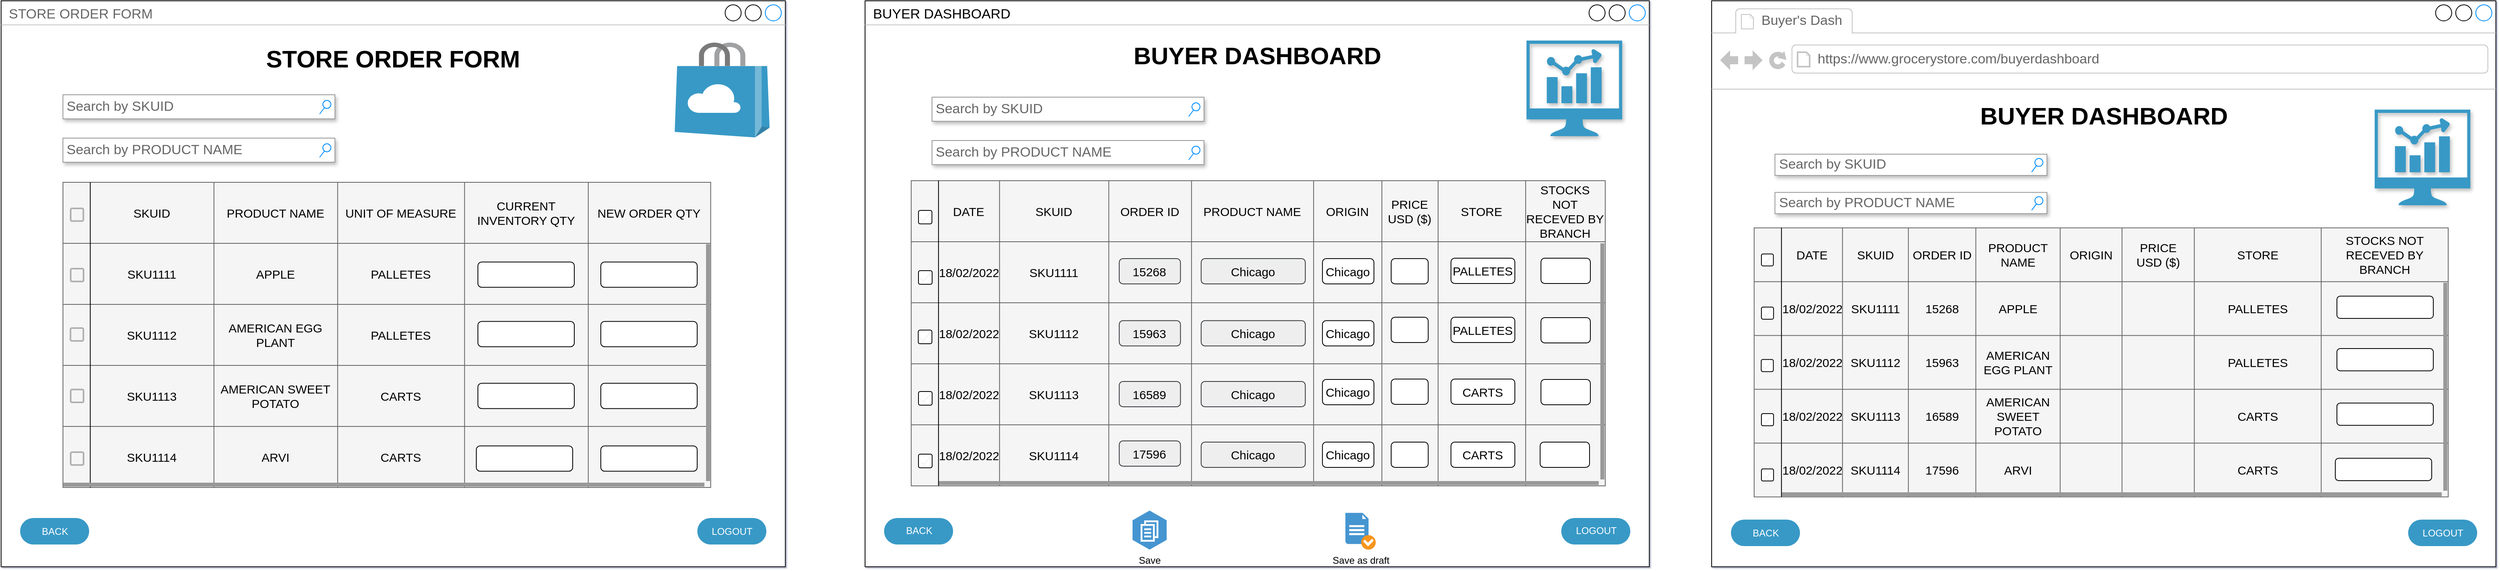 <mxfile version="16.6.1" type="github">
  <diagram id="DkxhXxDabkg7D8pgcrME" name="Page-1">
    <mxGraphModel dx="1043" dy="982" grid="0" gridSize="3.937" guides="1" tooltips="1" connect="1" arrows="1" fold="1" page="0" pageScale="1" pageWidth="827" pageHeight="1169" background="none" math="0" shadow="1">
      <root>
        <mxCell id="0" />
        <mxCell id="1" parent="0" />
        <mxCell id="hHE543pLZx1zD03s0N3J-19" value="STORE ORDER FORM" style="strokeWidth=1;shadow=0;dashed=0;align=center;html=1;shape=mxgraph.mockup.containers.window;align=left;verticalAlign=top;spacingLeft=8;strokeColor2=#008cff;strokeColor3=#c4c4c4;fontColor=#666666;mainText=;fontSize=17;labelBackgroundColor=none;" parent="1" vertex="1">
          <mxGeometry x="37.4" y="-182.0" width="976.376" height="704.723" as="geometry" />
        </mxCell>
        <mxCell id="hHE543pLZx1zD03s0N3J-168" value="&lt;font style=&quot;font-size: 30px&quot;&gt;&lt;b&gt;STORE ORDER FORM&lt;/b&gt;&lt;/font&gt;" style="text;html=1;strokeColor=none;fillColor=none;align=center;verticalAlign=middle;whiteSpace=wrap;rounded=0;shadow=1;" parent="1" vertex="1">
          <mxGeometry x="61.03" y="-125.0" width="929.13" height="30" as="geometry" />
        </mxCell>
        <mxCell id="hHE543pLZx1zD03s0N3J-271" value="" style="dashed=0;labelPosition=right;align=left;shape=mxgraph.gmdl.checkbox;strokeColor=#B0B0B0;fillColor=none;strokeWidth=2;aspect=fixed;sketch=0;" parent="1" vertex="1">
          <mxGeometry x="132.003" y="149" width="15.748" height="15.748" as="geometry" />
        </mxCell>
        <mxCell id="hHE543pLZx1zD03s0N3J-273" value="" style="dashed=0;labelPosition=right;align=left;shape=mxgraph.gmdl.checkbox;strokeColor=#B0B0B0;fillColor=none;strokeWidth=2;aspect=fixed;sketch=0;" parent="1" vertex="1">
          <mxGeometry x="131.747" y="297.997" width="16" height="16" as="geometry" />
        </mxCell>
        <mxCell id="hHE543pLZx1zD03s0N3J-272" value="" style="dashed=0;labelPosition=right;align=left;shape=mxgraph.gmdl.checkbox;strokeColor=#B0B0B0;fillColor=none;strokeWidth=2;aspect=fixed;sketch=0;" parent="1" vertex="1">
          <mxGeometry x="132" y="224" width="16" height="16" as="geometry" />
        </mxCell>
        <mxCell id="hHE543pLZx1zD03s0N3J-292" value="" style="group" parent="1" vertex="1" connectable="0">
          <mxGeometry x="114" y="-65" width="869.36" height="495" as="geometry" />
        </mxCell>
        <mxCell id="hHE543pLZx1zD03s0N3J-157" value="Search by SKUID" style="strokeWidth=1;shadow=1;dashed=0;align=center;html=1;shape=mxgraph.mockup.forms.searchBox;strokeColor=#999999;mainText=;strokeColor2=#008cff;fontColor=#666666;fontSize=17;align=left;spacingLeft=3;" parent="hHE543pLZx1zD03s0N3J-292" vertex="1">
          <mxGeometry x="0.38" width="338.59" height="30" as="geometry" />
        </mxCell>
        <mxCell id="hHE543pLZx1zD03s0N3J-161" value="Search by PRODUCT NAME" style="strokeWidth=1;shadow=1;dashed=0;align=center;html=1;shape=mxgraph.mockup.forms.searchBox;strokeColor=#999999;mainText=;strokeColor2=#008cff;fontColor=#666666;fontSize=17;align=left;spacingLeft=3;" parent="hHE543pLZx1zD03s0N3J-292" vertex="1">
          <mxGeometry x="0.377" y="53.997" width="338.59" height="30" as="geometry" />
        </mxCell>
        <mxCell id="hHE543pLZx1zD03s0N3J-240" value="" style="shape=table;startSize=0;container=1;collapsible=0;childLayout=tableLayout;fontSize=15;fillColor=#f5f5f5;strokeColor=#666666;fontColor=#333333;rounded=0;" parent="hHE543pLZx1zD03s0N3J-292" vertex="1">
          <mxGeometry x="0.38" y="109" width="806.42" height="380" as="geometry" />
        </mxCell>
        <mxCell id="hHE543pLZx1zD03s0N3J-241" value="" style="shape=tableRow;horizontal=0;startSize=34;swimlaneHead=0;swimlaneBody=0;top=0;left=0;bottom=0;right=0;collapsible=0;dropTarget=0;fillColor=none;points=[[0,0.5],[1,0.5]];portConstraint=eastwest;fontSize=15;" parent="hHE543pLZx1zD03s0N3J-240" vertex="1">
          <mxGeometry width="806.42" height="76" as="geometry" />
        </mxCell>
        <mxCell id="hHE543pLZx1zD03s0N3J-242" value="SKUID" style="shape=partialRectangle;html=1;whiteSpace=wrap;connectable=0;overflow=hidden;fillColor=none;top=0;left=0;bottom=0;right=0;pointerEvents=1;fontSize=15;" parent="hHE543pLZx1zD03s0N3J-241" vertex="1">
          <mxGeometry x="34" width="154" height="76" as="geometry">
            <mxRectangle width="154" height="76" as="alternateBounds" />
          </mxGeometry>
        </mxCell>
        <mxCell id="hHE543pLZx1zD03s0N3J-243" value="PRODUCT NAME" style="shape=partialRectangle;html=1;whiteSpace=wrap;connectable=0;overflow=hidden;fillColor=none;top=0;left=0;bottom=0;right=0;pointerEvents=1;fontSize=15;" parent="hHE543pLZx1zD03s0N3J-241" vertex="1">
          <mxGeometry x="188" width="154" height="76" as="geometry">
            <mxRectangle width="154" height="76" as="alternateBounds" />
          </mxGeometry>
        </mxCell>
        <mxCell id="hHE543pLZx1zD03s0N3J-244" value="UNIT OF MEASURE" style="shape=partialRectangle;html=1;whiteSpace=wrap;connectable=0;overflow=hidden;fillColor=none;top=0;left=0;bottom=0;right=0;pointerEvents=1;fontSize=15;" parent="hHE543pLZx1zD03s0N3J-241" vertex="1">
          <mxGeometry x="342" width="158" height="76" as="geometry">
            <mxRectangle width="158" height="76" as="alternateBounds" />
          </mxGeometry>
        </mxCell>
        <mxCell id="hHE543pLZx1zD03s0N3J-245" value="CURRENT INVENTORY QTY" style="shape=partialRectangle;html=1;whiteSpace=wrap;connectable=0;overflow=hidden;fillColor=none;top=0;left=0;bottom=0;right=0;pointerEvents=1;fontSize=15;" parent="hHE543pLZx1zD03s0N3J-241" vertex="1">
          <mxGeometry x="500" width="154" height="76" as="geometry">
            <mxRectangle width="154" height="76" as="alternateBounds" />
          </mxGeometry>
        </mxCell>
        <mxCell id="hHE543pLZx1zD03s0N3J-246" value="NEW ORDER QTY" style="shape=partialRectangle;html=1;whiteSpace=wrap;connectable=0;overflow=hidden;fillColor=none;top=0;left=0;bottom=0;right=0;pointerEvents=1;fontSize=15;" parent="hHE543pLZx1zD03s0N3J-241" vertex="1">
          <mxGeometry x="654" width="152" height="76" as="geometry">
            <mxRectangle width="152" height="76" as="alternateBounds" />
          </mxGeometry>
        </mxCell>
        <mxCell id="hHE543pLZx1zD03s0N3J-247" value="" style="shape=tableRow;horizontal=0;startSize=34;swimlaneHead=0;swimlaneBody=0;top=0;left=0;bottom=0;right=0;collapsible=0;dropTarget=0;fillColor=none;points=[[0,0.5],[1,0.5]];portConstraint=eastwest;fontSize=15;" parent="hHE543pLZx1zD03s0N3J-240" vertex="1">
          <mxGeometry y="76" width="806.42" height="76" as="geometry" />
        </mxCell>
        <mxCell id="hHE543pLZx1zD03s0N3J-248" value="SKU1111" style="shape=partialRectangle;html=1;whiteSpace=wrap;connectable=0;overflow=hidden;fillColor=none;top=0;left=0;bottom=0;right=0;pointerEvents=1;fontSize=15;" parent="hHE543pLZx1zD03s0N3J-247" vertex="1">
          <mxGeometry x="34" width="154" height="76" as="geometry">
            <mxRectangle width="154" height="76" as="alternateBounds" />
          </mxGeometry>
        </mxCell>
        <mxCell id="hHE543pLZx1zD03s0N3J-249" value="APPLE" style="shape=partialRectangle;html=1;whiteSpace=wrap;connectable=0;overflow=hidden;fillColor=none;top=0;left=0;bottom=0;right=0;pointerEvents=1;fontSize=15;" parent="hHE543pLZx1zD03s0N3J-247" vertex="1">
          <mxGeometry x="188" width="154" height="76" as="geometry">
            <mxRectangle width="154" height="76" as="alternateBounds" />
          </mxGeometry>
        </mxCell>
        <mxCell id="hHE543pLZx1zD03s0N3J-250" value="PALLETES" style="shape=partialRectangle;html=1;whiteSpace=wrap;connectable=0;overflow=hidden;fillColor=none;top=0;left=0;bottom=0;right=0;pointerEvents=1;fontSize=15;" parent="hHE543pLZx1zD03s0N3J-247" vertex="1">
          <mxGeometry x="342" width="158" height="76" as="geometry">
            <mxRectangle width="158" height="76" as="alternateBounds" />
          </mxGeometry>
        </mxCell>
        <mxCell id="hHE543pLZx1zD03s0N3J-251" value="" style="shape=partialRectangle;html=1;whiteSpace=wrap;connectable=0;overflow=hidden;fillColor=none;top=0;left=0;bottom=0;right=0;pointerEvents=1;fontSize=15;" parent="hHE543pLZx1zD03s0N3J-247" vertex="1">
          <mxGeometry x="500" width="154" height="76" as="geometry">
            <mxRectangle width="154" height="76" as="alternateBounds" />
          </mxGeometry>
        </mxCell>
        <mxCell id="hHE543pLZx1zD03s0N3J-252" value="" style="shape=partialRectangle;html=1;whiteSpace=wrap;connectable=0;overflow=hidden;fillColor=none;top=0;left=0;bottom=0;right=0;pointerEvents=1;fontSize=15;" parent="hHE543pLZx1zD03s0N3J-247" vertex="1">
          <mxGeometry x="654" width="152" height="76" as="geometry">
            <mxRectangle width="152" height="76" as="alternateBounds" />
          </mxGeometry>
        </mxCell>
        <mxCell id="hHE543pLZx1zD03s0N3J-253" value="" style="shape=tableRow;horizontal=0;startSize=34;swimlaneHead=0;swimlaneBody=0;top=0;left=0;bottom=0;right=0;collapsible=0;dropTarget=0;fillColor=none;points=[[0,0.5],[1,0.5]];portConstraint=eastwest;fontSize=15;" parent="hHE543pLZx1zD03s0N3J-240" vertex="1">
          <mxGeometry y="152" width="806.42" height="76" as="geometry" />
        </mxCell>
        <mxCell id="hHE543pLZx1zD03s0N3J-254" value="SKU1112" style="shape=partialRectangle;html=1;whiteSpace=wrap;connectable=0;overflow=hidden;fillColor=none;top=0;left=0;bottom=0;right=0;pointerEvents=1;fontSize=15;" parent="hHE543pLZx1zD03s0N3J-253" vertex="1">
          <mxGeometry x="34" width="154" height="76" as="geometry">
            <mxRectangle width="154" height="76" as="alternateBounds" />
          </mxGeometry>
        </mxCell>
        <mxCell id="hHE543pLZx1zD03s0N3J-255" value="AMERICAN EGG PLANT" style="shape=partialRectangle;html=1;whiteSpace=wrap;connectable=0;overflow=hidden;fillColor=none;top=0;left=0;bottom=0;right=0;pointerEvents=1;fontSize=15;" parent="hHE543pLZx1zD03s0N3J-253" vertex="1">
          <mxGeometry x="188" width="154" height="76" as="geometry">
            <mxRectangle width="154" height="76" as="alternateBounds" />
          </mxGeometry>
        </mxCell>
        <mxCell id="hHE543pLZx1zD03s0N3J-256" value="PALLETES" style="shape=partialRectangle;html=1;whiteSpace=wrap;connectable=0;overflow=hidden;fillColor=none;top=0;left=0;bottom=0;right=0;pointerEvents=1;fontSize=15;" parent="hHE543pLZx1zD03s0N3J-253" vertex="1">
          <mxGeometry x="342" width="158" height="76" as="geometry">
            <mxRectangle width="158" height="76" as="alternateBounds" />
          </mxGeometry>
        </mxCell>
        <mxCell id="hHE543pLZx1zD03s0N3J-257" value="" style="shape=partialRectangle;html=1;whiteSpace=wrap;connectable=0;overflow=hidden;fillColor=none;top=0;left=0;bottom=0;right=0;pointerEvents=1;fontSize=15;" parent="hHE543pLZx1zD03s0N3J-253" vertex="1">
          <mxGeometry x="500" width="154" height="76" as="geometry">
            <mxRectangle width="154" height="76" as="alternateBounds" />
          </mxGeometry>
        </mxCell>
        <mxCell id="hHE543pLZx1zD03s0N3J-258" value="" style="shape=partialRectangle;html=1;whiteSpace=wrap;connectable=0;overflow=hidden;fillColor=none;top=0;left=0;bottom=0;right=0;pointerEvents=1;fontSize=15;" parent="hHE543pLZx1zD03s0N3J-253" vertex="1">
          <mxGeometry x="654" width="152" height="76" as="geometry">
            <mxRectangle width="152" height="76" as="alternateBounds" />
          </mxGeometry>
        </mxCell>
        <mxCell id="hHE543pLZx1zD03s0N3J-259" value="" style="shape=tableRow;horizontal=0;startSize=34;swimlaneHead=0;swimlaneBody=0;top=0;left=0;bottom=0;right=0;collapsible=0;dropTarget=0;fillColor=none;points=[[0,0.5],[1,0.5]];portConstraint=eastwest;fontSize=15;" parent="hHE543pLZx1zD03s0N3J-240" vertex="1">
          <mxGeometry y="228" width="806.42" height="76" as="geometry" />
        </mxCell>
        <mxCell id="hHE543pLZx1zD03s0N3J-260" value="SKU1113" style="shape=partialRectangle;html=1;whiteSpace=wrap;connectable=0;overflow=hidden;fillColor=none;top=0;left=0;bottom=0;right=0;pointerEvents=1;fontSize=15;" parent="hHE543pLZx1zD03s0N3J-259" vertex="1">
          <mxGeometry x="34" width="154" height="76" as="geometry">
            <mxRectangle width="154" height="76" as="alternateBounds" />
          </mxGeometry>
        </mxCell>
        <mxCell id="hHE543pLZx1zD03s0N3J-261" value="AMERICAN SWEET POTATO" style="shape=partialRectangle;html=1;whiteSpace=wrap;connectable=0;overflow=hidden;fillColor=none;top=0;left=0;bottom=0;right=0;pointerEvents=1;fontSize=15;" parent="hHE543pLZx1zD03s0N3J-259" vertex="1">
          <mxGeometry x="188" width="154" height="76" as="geometry">
            <mxRectangle width="154" height="76" as="alternateBounds" />
          </mxGeometry>
        </mxCell>
        <mxCell id="hHE543pLZx1zD03s0N3J-262" value="&lt;span&gt;CARTS&lt;/span&gt;" style="shape=partialRectangle;html=1;whiteSpace=wrap;connectable=0;overflow=hidden;fillColor=none;top=0;left=0;bottom=0;right=0;pointerEvents=1;fontSize=15;" parent="hHE543pLZx1zD03s0N3J-259" vertex="1">
          <mxGeometry x="342" width="158" height="76" as="geometry">
            <mxRectangle width="158" height="76" as="alternateBounds" />
          </mxGeometry>
        </mxCell>
        <mxCell id="hHE543pLZx1zD03s0N3J-263" value="" style="shape=partialRectangle;html=1;whiteSpace=wrap;connectable=0;overflow=hidden;fillColor=none;top=0;left=0;bottom=0;right=0;pointerEvents=1;fontSize=15;" parent="hHE543pLZx1zD03s0N3J-259" vertex="1">
          <mxGeometry x="500" width="154" height="76" as="geometry">
            <mxRectangle width="154" height="76" as="alternateBounds" />
          </mxGeometry>
        </mxCell>
        <mxCell id="hHE543pLZx1zD03s0N3J-264" value="" style="shape=partialRectangle;html=1;whiteSpace=wrap;connectable=0;overflow=hidden;fillColor=none;top=0;left=0;bottom=0;right=0;pointerEvents=1;fontSize=15;" parent="hHE543pLZx1zD03s0N3J-259" vertex="1">
          <mxGeometry x="654" width="152" height="76" as="geometry">
            <mxRectangle width="152" height="76" as="alternateBounds" />
          </mxGeometry>
        </mxCell>
        <mxCell id="hHE543pLZx1zD03s0N3J-265" value="" style="shape=tableRow;horizontal=0;startSize=34;swimlaneHead=0;swimlaneBody=0;top=0;left=0;bottom=0;right=0;collapsible=0;dropTarget=0;fillColor=none;points=[[0,0.5],[1,0.5]];portConstraint=eastwest;fontSize=15;" parent="hHE543pLZx1zD03s0N3J-240" vertex="1">
          <mxGeometry y="304" width="806.42" height="76" as="geometry" />
        </mxCell>
        <mxCell id="hHE543pLZx1zD03s0N3J-266" value="SKU1114" style="shape=partialRectangle;html=1;whiteSpace=wrap;connectable=0;overflow=hidden;fillColor=none;top=0;left=0;bottom=0;right=0;pointerEvents=1;fontSize=15;" parent="hHE543pLZx1zD03s0N3J-265" vertex="1">
          <mxGeometry x="34" width="154" height="76" as="geometry">
            <mxRectangle width="154" height="76" as="alternateBounds" />
          </mxGeometry>
        </mxCell>
        <mxCell id="hHE543pLZx1zD03s0N3J-267" value="ARVI" style="shape=partialRectangle;html=1;whiteSpace=wrap;connectable=0;overflow=hidden;fillColor=none;top=0;left=0;bottom=0;right=0;pointerEvents=1;fontSize=15;" parent="hHE543pLZx1zD03s0N3J-265" vertex="1">
          <mxGeometry x="188" width="154" height="76" as="geometry">
            <mxRectangle width="154" height="76" as="alternateBounds" />
          </mxGeometry>
        </mxCell>
        <mxCell id="hHE543pLZx1zD03s0N3J-268" value="&lt;span&gt;CARTS&lt;/span&gt;" style="shape=partialRectangle;html=1;whiteSpace=wrap;connectable=0;overflow=hidden;fillColor=none;top=0;left=0;bottom=0;right=0;pointerEvents=1;fontSize=15;" parent="hHE543pLZx1zD03s0N3J-265" vertex="1">
          <mxGeometry x="342" width="158" height="76" as="geometry">
            <mxRectangle width="158" height="76" as="alternateBounds" />
          </mxGeometry>
        </mxCell>
        <mxCell id="hHE543pLZx1zD03s0N3J-269" value="" style="shape=partialRectangle;html=1;whiteSpace=wrap;connectable=0;overflow=hidden;fillColor=none;top=0;left=0;bottom=0;right=0;pointerEvents=1;fontSize=15;" parent="hHE543pLZx1zD03s0N3J-265" vertex="1">
          <mxGeometry x="500" width="154" height="76" as="geometry">
            <mxRectangle width="154" height="76" as="alternateBounds" />
          </mxGeometry>
        </mxCell>
        <mxCell id="hHE543pLZx1zD03s0N3J-270" value="" style="shape=partialRectangle;html=1;whiteSpace=wrap;connectable=0;overflow=hidden;fillColor=none;top=0;left=0;bottom=0;right=0;pointerEvents=1;fontSize=15;" parent="hHE543pLZx1zD03s0N3J-265" vertex="1">
          <mxGeometry x="654" width="152" height="76" as="geometry">
            <mxRectangle width="152" height="76" as="alternateBounds" />
          </mxGeometry>
        </mxCell>
        <mxCell id="hHE543pLZx1zD03s0N3J-167" value="" style="dashed=0;labelPosition=right;align=left;shape=mxgraph.gmdl.checkbox;strokeColor=#B0B0B0;fillColor=none;strokeWidth=2;aspect=fixed;sketch=0;" parent="hHE543pLZx1zD03s0N3J-292" vertex="1">
          <mxGeometry x="10.004" y="445.004" width="16" height="16" as="geometry" />
        </mxCell>
        <mxCell id="hHE543pLZx1zD03s0N3J-274" value="" style="dashed=0;labelPosition=right;align=left;shape=mxgraph.gmdl.checkbox;strokeColor=#B0B0B0;fillColor=none;strokeWidth=2;aspect=fixed;sketch=0;" parent="hHE543pLZx1zD03s0N3J-292" vertex="1">
          <mxGeometry x="10.007" y="366.997" width="16" height="16" as="geometry" />
        </mxCell>
        <mxCell id="hHE543pLZx1zD03s0N3J-277" value="" style="rounded=1;whiteSpace=wrap;html=1;shadow=0;sketch=0;fontSize=15;" parent="hHE543pLZx1zD03s0N3J-292" vertex="1">
          <mxGeometry x="517" y="208.25" width="120" height="31.496" as="geometry" />
        </mxCell>
        <mxCell id="hHE543pLZx1zD03s0N3J-278" value="" style="rounded=1;whiteSpace=wrap;html=1;shadow=0;sketch=0;fontSize=15;" parent="hHE543pLZx1zD03s0N3J-292" vertex="1">
          <mxGeometry x="517" y="282.25" width="120" height="31.496" as="geometry" />
        </mxCell>
        <mxCell id="hHE543pLZx1zD03s0N3J-279" value="" style="rounded=1;whiteSpace=wrap;html=1;shadow=0;sketch=0;fontSize=15;" parent="hHE543pLZx1zD03s0N3J-292" vertex="1">
          <mxGeometry x="517" y="359.25" width="120" height="31.496" as="geometry" />
        </mxCell>
        <mxCell id="hHE543pLZx1zD03s0N3J-280" value="" style="rounded=1;whiteSpace=wrap;html=1;shadow=0;sketch=0;fontSize=15;" parent="hHE543pLZx1zD03s0N3J-292" vertex="1">
          <mxGeometry x="515" y="437.26" width="120" height="31.496" as="geometry" />
        </mxCell>
        <mxCell id="hHE543pLZx1zD03s0N3J-281" value="" style="rounded=1;whiteSpace=wrap;html=1;shadow=0;sketch=0;fontSize=15;" parent="hHE543pLZx1zD03s0N3J-292" vertex="1">
          <mxGeometry x="670" y="437.26" width="120" height="31.496" as="geometry" />
        </mxCell>
        <mxCell id="hHE543pLZx1zD03s0N3J-282" value="" style="rounded=1;whiteSpace=wrap;html=1;shadow=0;sketch=0;fontSize=15;" parent="hHE543pLZx1zD03s0N3J-292" vertex="1">
          <mxGeometry x="670" y="359.25" width="120" height="31.496" as="geometry" />
        </mxCell>
        <mxCell id="hHE543pLZx1zD03s0N3J-283" value="" style="rounded=1;whiteSpace=wrap;html=1;shadow=0;sketch=0;fontSize=15;" parent="hHE543pLZx1zD03s0N3J-292" vertex="1">
          <mxGeometry x="670" y="282.25" width="120" height="31.496" as="geometry" />
        </mxCell>
        <mxCell id="hHE543pLZx1zD03s0N3J-284" value="" style="rounded=1;whiteSpace=wrap;html=1;shadow=0;sketch=0;fontSize=15;" parent="hHE543pLZx1zD03s0N3J-292" vertex="1">
          <mxGeometry x="670" y="208.25" width="120" height="31.496" as="geometry" />
        </mxCell>
        <mxCell id="hHE543pLZx1zD03s0N3J-285" value="" style="strokeWidth=1;html=1;shadow=0;dashed=0;shape=mxgraph.android.scrollbars2;fillColor=#999999;strokeColor=none;rounded=0;sketch=0;fontSize=15;" parent="hHE543pLZx1zD03s0N3J-292" vertex="1">
          <mxGeometry x="1" y="186" width="805" height="302" as="geometry" />
        </mxCell>
        <mxCell id="hHE543pLZx1zD03s0N3J-288" value="" style="dashed=0;labelPosition=right;align=left;shape=mxgraph.gmdl.checkbox;strokeColor=#B0B0B0;fillColor=none;strokeWidth=2;aspect=fixed;sketch=0;" parent="hHE543pLZx1zD03s0N3J-292" vertex="1">
          <mxGeometry x="10.003" y="141.5" width="15.748" height="15.748" as="geometry" />
        </mxCell>
        <mxCell id="hHE543pLZx1zD03s0N3J-289" value="" style="dashed=0;labelPosition=right;align=left;shape=mxgraph.gmdl.checkbox;strokeColor=#B0B0B0;fillColor=none;strokeWidth=2;aspect=fixed;sketch=0;" parent="hHE543pLZx1zD03s0N3J-292" vertex="1">
          <mxGeometry x="10" y="216.5" width="16" height="16" as="geometry" />
        </mxCell>
        <mxCell id="hHE543pLZx1zD03s0N3J-290" value="" style="dashed=0;labelPosition=right;align=left;shape=mxgraph.gmdl.checkbox;strokeColor=#B0B0B0;fillColor=none;strokeWidth=2;aspect=fixed;sketch=0;" parent="hHE543pLZx1zD03s0N3J-292" vertex="1">
          <mxGeometry x="9.747" y="290.497" width="16" height="16" as="geometry" />
        </mxCell>
        <mxCell id="hHE543pLZx1zD03s0N3J-295" value="" style="sketch=0;html=1;points=[];align=center;image;fontSize=12;image=img/lib/mscae/Store_Marketplace.svg;rounded=0;shadow=0;fontColor=#0057D8;fillColor=#B3B3B3;gradientColor=none;imageBackground=default;imageBorder=none;" parent="hHE543pLZx1zD03s0N3J-292" vertex="1">
          <mxGeometry x="762" y="-65" width="118.14" height="118.11" as="geometry" />
        </mxCell>
        <mxCell id="hHE543pLZx1zD03s0N3J-293" value="BACK" style="rounded=1;fillColor=#3899c6;strokeColor=none;html=1;fontColor=#ffffff;align=center;verticalAlign=middle;fontStyle=0;fontSize=12;sketch=0;shadow=0;arcSize=50;" parent="1" vertex="1">
          <mxGeometry x="61.03" y="462" width="86" height="33" as="geometry" />
        </mxCell>
        <mxCell id="hHE543pLZx1zD03s0N3J-294" value="LOGOUT" style="rounded=1;fillColor=#3899c6;strokeColor=none;html=1;fontColor=#ffffff;align=center;verticalAlign=middle;fontStyle=0;fontSize=12;sketch=0;shadow=0;arcSize=50;" parent="1" vertex="1">
          <mxGeometry x="904.16" y="462" width="86" height="33" as="geometry" />
        </mxCell>
        <mxCell id="hHE543pLZx1zD03s0N3J-296" value="BUYER DASHBOARD" style="strokeWidth=1;shadow=0;dashed=0;align=center;html=1;shape=mxgraph.mockup.containers.window;align=left;verticalAlign=top;spacingLeft=8;strokeColor2=#008cff;strokeColor3=#c4c4c4;mainText=;fontSize=17;labelBackgroundColor=none;rounded=0;sketch=0;" parent="1" vertex="1">
          <mxGeometry x="1113" y="-182" width="976.376" height="704.723" as="geometry" />
        </mxCell>
        <mxCell id="hHE543pLZx1zD03s0N3J-297" value="&lt;font style=&quot;font-size: 30px&quot;&gt;&lt;b&gt;BUYER DASHBOARD&lt;/b&gt;&lt;/font&gt;" style="text;html=1;strokeColor=none;fillColor=none;align=center;verticalAlign=middle;whiteSpace=wrap;rounded=0;shadow=1;" parent="1" vertex="1">
          <mxGeometry x="1136.627" y="-129.003" width="929.13" height="30" as="geometry" />
        </mxCell>
        <mxCell id="hHE543pLZx1zD03s0N3J-347" value="" style="sketch=0;pointerEvents=1;shadow=1;dashed=0;html=1;strokeColor=#3899c6;fillColor=#3899c6;labelPosition=center;verticalLabelPosition=bottom;verticalAlign=top;align=center;outlineConnect=0;shape=mxgraph.vvd.nsx_dashboard;rounded=0;fontSize=15;" parent="1" vertex="1">
          <mxGeometry x="1937" y="-132" width="118.11" height="118.11" as="geometry" />
        </mxCell>
        <mxCell id="hHE543pLZx1zD03s0N3J-409" value="" style="group" parent="1" vertex="1" connectable="0">
          <mxGeometry x="1170.44" y="-62.003" width="870.56" height="490.003" as="geometry" />
        </mxCell>
        <mxCell id="hHE543pLZx1zD03s0N3J-299" value="Search by SKUID" style="strokeWidth=1;shadow=1;dashed=0;align=center;html=1;shape=mxgraph.mockup.forms.searchBox;strokeColor=#999999;mainText=;strokeColor2=#008cff;fontColor=#666666;fontSize=17;align=left;spacingLeft=3;" parent="hHE543pLZx1zD03s0N3J-409" vertex="1">
          <mxGeometry x="25.937" width="338.59" height="30" as="geometry" />
        </mxCell>
        <mxCell id="hHE543pLZx1zD03s0N3J-300" value="Search by PRODUCT NAME" style="strokeWidth=1;shadow=1;dashed=0;align=center;html=1;shape=mxgraph.mockup.forms.searchBox;strokeColor=#999999;mainText=;strokeColor2=#008cff;fontColor=#666666;fontSize=17;align=left;spacingLeft=3;" parent="hHE543pLZx1zD03s0N3J-409" vertex="1">
          <mxGeometry x="25.934" y="53.997" width="338.59" height="30" as="geometry" />
        </mxCell>
        <mxCell id="hHE543pLZx1zD03s0N3J-301" value="" style="shape=table;startSize=0;container=1;collapsible=0;childLayout=tableLayout;fontSize=15;fillColor=#f5f5f5;strokeColor=#666666;fontColor=#333333;rounded=0;" parent="hHE543pLZx1zD03s0N3J-409" vertex="1">
          <mxGeometry y="104.003" width="864.12" height="380" as="geometry" />
        </mxCell>
        <mxCell id="hHE543pLZx1zD03s0N3J-302" value="" style="shape=tableRow;horizontal=0;startSize=34;swimlaneHead=0;swimlaneBody=0;top=0;left=0;bottom=0;right=0;collapsible=0;dropTarget=0;fillColor=none;points=[[0,0.5],[1,0.5]];portConstraint=eastwest;fontSize=15;" parent="hHE543pLZx1zD03s0N3J-301" vertex="1">
          <mxGeometry width="864.12" height="76" as="geometry" />
        </mxCell>
        <mxCell id="hHE543pLZx1zD03s0N3J-365" value="DATE" style="shape=partialRectangle;html=1;whiteSpace=wrap;connectable=0;overflow=hidden;fillColor=none;top=0;left=0;bottom=0;right=0;pointerEvents=1;fontSize=15;" parent="hHE543pLZx1zD03s0N3J-302" vertex="1">
          <mxGeometry x="34" width="76" height="76" as="geometry">
            <mxRectangle width="76" height="76" as="alternateBounds" />
          </mxGeometry>
        </mxCell>
        <mxCell id="hHE543pLZx1zD03s0N3J-303" value="SKUID" style="shape=partialRectangle;html=1;whiteSpace=wrap;connectable=0;overflow=hidden;fillColor=none;top=0;left=0;bottom=0;right=0;pointerEvents=1;fontSize=15;" parent="hHE543pLZx1zD03s0N3J-302" vertex="1">
          <mxGeometry x="110" width="136" height="76" as="geometry">
            <mxRectangle width="136" height="76" as="alternateBounds" />
          </mxGeometry>
        </mxCell>
        <mxCell id="hHE543pLZx1zD03s0N3J-375" value="ORDER ID" style="shape=partialRectangle;html=1;whiteSpace=wrap;connectable=0;overflow=hidden;fillColor=none;top=0;left=0;bottom=0;right=0;pointerEvents=1;fontSize=15;" parent="hHE543pLZx1zD03s0N3J-302" vertex="1">
          <mxGeometry x="246" width="103" height="76" as="geometry">
            <mxRectangle width="103" height="76" as="alternateBounds" />
          </mxGeometry>
        </mxCell>
        <mxCell id="hHE543pLZx1zD03s0N3J-304" value="PRODUCT NAME" style="shape=partialRectangle;html=1;whiteSpace=wrap;connectable=0;overflow=hidden;fillColor=none;top=0;left=0;bottom=0;right=0;pointerEvents=1;fontSize=15;" parent="hHE543pLZx1zD03s0N3J-302" vertex="1">
          <mxGeometry x="349" width="152" height="76" as="geometry">
            <mxRectangle width="152" height="76" as="alternateBounds" />
          </mxGeometry>
        </mxCell>
        <mxCell id="hHE543pLZx1zD03s0N3J-385" value="ORIGIN" style="shape=partialRectangle;html=1;whiteSpace=wrap;connectable=0;overflow=hidden;fillColor=none;top=0;left=0;bottom=0;right=0;pointerEvents=1;fontSize=15;" parent="hHE543pLZx1zD03s0N3J-302" vertex="1">
          <mxGeometry x="501" width="85" height="76" as="geometry">
            <mxRectangle width="85" height="76" as="alternateBounds" />
          </mxGeometry>
        </mxCell>
        <mxCell id="hHE543pLZx1zD03s0N3J-390" value="PRICE&lt;br&gt;USD ($)" style="shape=partialRectangle;html=1;whiteSpace=wrap;connectable=0;overflow=hidden;fillColor=none;top=0;left=0;bottom=0;right=0;pointerEvents=1;fontSize=15;" parent="hHE543pLZx1zD03s0N3J-302" vertex="1">
          <mxGeometry x="586" width="70" height="76" as="geometry">
            <mxRectangle width="70" height="76" as="alternateBounds" />
          </mxGeometry>
        </mxCell>
        <mxCell id="hHE543pLZx1zD03s0N3J-305" value="STORE" style="shape=partialRectangle;html=1;whiteSpace=wrap;connectable=0;overflow=hidden;fillColor=none;top=0;left=0;bottom=0;right=0;pointerEvents=1;fontSize=15;" parent="hHE543pLZx1zD03s0N3J-302" vertex="1">
          <mxGeometry x="656" width="109" height="76" as="geometry">
            <mxRectangle width="109" height="76" as="alternateBounds" />
          </mxGeometry>
        </mxCell>
        <mxCell id="hHE543pLZx1zD03s0N3J-404" value="STOCKS NOT RECEVED BY BRANCH" style="shape=partialRectangle;html=1;whiteSpace=wrap;connectable=0;overflow=hidden;fillColor=none;top=0;left=0;bottom=0;right=0;pointerEvents=1;fontSize=15;" parent="hHE543pLZx1zD03s0N3J-302" vertex="1">
          <mxGeometry x="765" width="99" height="76" as="geometry">
            <mxRectangle width="99" height="76" as="alternateBounds" />
          </mxGeometry>
        </mxCell>
        <mxCell id="hHE543pLZx1zD03s0N3J-308" value="" style="shape=tableRow;horizontal=0;startSize=34;swimlaneHead=0;swimlaneBody=0;top=0;left=0;bottom=0;right=0;collapsible=0;dropTarget=0;fillColor=none;points=[[0,0.5],[1,0.5]];portConstraint=eastwest;fontSize=15;" parent="hHE543pLZx1zD03s0N3J-301" vertex="1">
          <mxGeometry y="76" width="864.12" height="76" as="geometry" />
        </mxCell>
        <mxCell id="hHE543pLZx1zD03s0N3J-366" value="18/02/2022" style="shape=partialRectangle;html=1;whiteSpace=wrap;connectable=0;overflow=hidden;fillColor=none;top=0;left=0;bottom=0;right=0;pointerEvents=1;fontSize=15;" parent="hHE543pLZx1zD03s0N3J-308" vertex="1">
          <mxGeometry x="34" width="76" height="76" as="geometry">
            <mxRectangle width="76" height="76" as="alternateBounds" />
          </mxGeometry>
        </mxCell>
        <mxCell id="hHE543pLZx1zD03s0N3J-309" value="SKU1111" style="shape=partialRectangle;html=1;whiteSpace=wrap;connectable=0;overflow=hidden;fillColor=none;top=0;left=0;bottom=0;right=0;pointerEvents=1;fontSize=15;" parent="hHE543pLZx1zD03s0N3J-308" vertex="1">
          <mxGeometry x="110" width="136" height="76" as="geometry">
            <mxRectangle width="136" height="76" as="alternateBounds" />
          </mxGeometry>
        </mxCell>
        <mxCell id="hHE543pLZx1zD03s0N3J-376" value="" style="shape=partialRectangle;html=1;whiteSpace=wrap;connectable=0;overflow=hidden;fillColor=none;top=0;left=0;bottom=0;right=0;pointerEvents=1;fontSize=15;" parent="hHE543pLZx1zD03s0N3J-308" vertex="1">
          <mxGeometry x="246" width="103" height="76" as="geometry">
            <mxRectangle width="103" height="76" as="alternateBounds" />
          </mxGeometry>
        </mxCell>
        <mxCell id="hHE543pLZx1zD03s0N3J-310" value="" style="shape=partialRectangle;html=1;whiteSpace=wrap;connectable=0;overflow=hidden;fillColor=none;top=0;left=0;bottom=0;right=0;pointerEvents=1;fontSize=15;" parent="hHE543pLZx1zD03s0N3J-308" vertex="1">
          <mxGeometry x="349" width="152" height="76" as="geometry">
            <mxRectangle width="152" height="76" as="alternateBounds" />
          </mxGeometry>
        </mxCell>
        <mxCell id="hHE543pLZx1zD03s0N3J-386" style="shape=partialRectangle;html=1;whiteSpace=wrap;connectable=0;overflow=hidden;fillColor=none;top=0;left=0;bottom=0;right=0;pointerEvents=1;fontSize=15;" parent="hHE543pLZx1zD03s0N3J-308" vertex="1">
          <mxGeometry x="501" width="85" height="76" as="geometry">
            <mxRectangle width="85" height="76" as="alternateBounds" />
          </mxGeometry>
        </mxCell>
        <mxCell id="hHE543pLZx1zD03s0N3J-391" style="shape=partialRectangle;html=1;whiteSpace=wrap;connectable=0;overflow=hidden;fillColor=none;top=0;left=0;bottom=0;right=0;pointerEvents=1;fontSize=15;" parent="hHE543pLZx1zD03s0N3J-308" vertex="1">
          <mxGeometry x="586" width="70" height="76" as="geometry">
            <mxRectangle width="70" height="76" as="alternateBounds" />
          </mxGeometry>
        </mxCell>
        <mxCell id="hHE543pLZx1zD03s0N3J-311" value="" style="shape=partialRectangle;html=1;whiteSpace=wrap;connectable=0;overflow=hidden;fillColor=none;top=0;left=0;bottom=0;right=0;pointerEvents=1;fontSize=15;" parent="hHE543pLZx1zD03s0N3J-308" vertex="1">
          <mxGeometry x="656" width="109" height="76" as="geometry">
            <mxRectangle width="109" height="76" as="alternateBounds" />
          </mxGeometry>
        </mxCell>
        <mxCell id="hHE543pLZx1zD03s0N3J-405" style="shape=partialRectangle;html=1;whiteSpace=wrap;connectable=0;overflow=hidden;fillColor=none;top=0;left=0;bottom=0;right=0;pointerEvents=1;fontSize=15;" parent="hHE543pLZx1zD03s0N3J-308" vertex="1">
          <mxGeometry x="765" width="99" height="76" as="geometry">
            <mxRectangle width="99" height="76" as="alternateBounds" />
          </mxGeometry>
        </mxCell>
        <mxCell id="hHE543pLZx1zD03s0N3J-314" value="" style="shape=tableRow;horizontal=0;startSize=34;swimlaneHead=0;swimlaneBody=0;top=0;left=0;bottom=0;right=0;collapsible=0;dropTarget=0;fillColor=none;points=[[0,0.5],[1,0.5]];portConstraint=eastwest;fontSize=15;" parent="hHE543pLZx1zD03s0N3J-301" vertex="1">
          <mxGeometry y="152" width="864.12" height="76" as="geometry" />
        </mxCell>
        <mxCell id="hHE543pLZx1zD03s0N3J-367" value="18/02/2022" style="shape=partialRectangle;html=1;whiteSpace=wrap;connectable=0;overflow=hidden;fillColor=none;top=0;left=0;bottom=0;right=0;pointerEvents=1;fontSize=15;" parent="hHE543pLZx1zD03s0N3J-314" vertex="1">
          <mxGeometry x="34" width="76" height="76" as="geometry">
            <mxRectangle width="76" height="76" as="alternateBounds" />
          </mxGeometry>
        </mxCell>
        <mxCell id="hHE543pLZx1zD03s0N3J-315" value="SKU1112" style="shape=partialRectangle;html=1;whiteSpace=wrap;connectable=0;overflow=hidden;fillColor=none;top=0;left=0;bottom=0;right=0;pointerEvents=1;fontSize=15;" parent="hHE543pLZx1zD03s0N3J-314" vertex="1">
          <mxGeometry x="110" width="136" height="76" as="geometry">
            <mxRectangle width="136" height="76" as="alternateBounds" />
          </mxGeometry>
        </mxCell>
        <mxCell id="hHE543pLZx1zD03s0N3J-377" value="" style="shape=partialRectangle;html=1;whiteSpace=wrap;connectable=0;overflow=hidden;fillColor=none;top=0;left=0;bottom=0;right=0;pointerEvents=1;fontSize=15;" parent="hHE543pLZx1zD03s0N3J-314" vertex="1">
          <mxGeometry x="246" width="103" height="76" as="geometry">
            <mxRectangle width="103" height="76" as="alternateBounds" />
          </mxGeometry>
        </mxCell>
        <mxCell id="hHE543pLZx1zD03s0N3J-316" value="" style="shape=partialRectangle;html=1;whiteSpace=wrap;connectable=0;overflow=hidden;fillColor=none;top=0;left=0;bottom=0;right=0;pointerEvents=1;fontSize=15;" parent="hHE543pLZx1zD03s0N3J-314" vertex="1">
          <mxGeometry x="349" width="152" height="76" as="geometry">
            <mxRectangle width="152" height="76" as="alternateBounds" />
          </mxGeometry>
        </mxCell>
        <mxCell id="hHE543pLZx1zD03s0N3J-387" style="shape=partialRectangle;html=1;whiteSpace=wrap;connectable=0;overflow=hidden;fillColor=none;top=0;left=0;bottom=0;right=0;pointerEvents=1;fontSize=15;" parent="hHE543pLZx1zD03s0N3J-314" vertex="1">
          <mxGeometry x="501" width="85" height="76" as="geometry">
            <mxRectangle width="85" height="76" as="alternateBounds" />
          </mxGeometry>
        </mxCell>
        <mxCell id="hHE543pLZx1zD03s0N3J-392" style="shape=partialRectangle;html=1;whiteSpace=wrap;connectable=0;overflow=hidden;fillColor=none;top=0;left=0;bottom=0;right=0;pointerEvents=1;fontSize=15;" parent="hHE543pLZx1zD03s0N3J-314" vertex="1">
          <mxGeometry x="586" width="70" height="76" as="geometry">
            <mxRectangle width="70" height="76" as="alternateBounds" />
          </mxGeometry>
        </mxCell>
        <mxCell id="hHE543pLZx1zD03s0N3J-317" value="" style="shape=partialRectangle;html=1;whiteSpace=wrap;connectable=0;overflow=hidden;fillColor=none;top=0;left=0;bottom=0;right=0;pointerEvents=1;fontSize=15;" parent="hHE543pLZx1zD03s0N3J-314" vertex="1">
          <mxGeometry x="656" width="109" height="76" as="geometry">
            <mxRectangle width="109" height="76" as="alternateBounds" />
          </mxGeometry>
        </mxCell>
        <mxCell id="hHE543pLZx1zD03s0N3J-406" style="shape=partialRectangle;html=1;whiteSpace=wrap;connectable=0;overflow=hidden;fillColor=none;top=0;left=0;bottom=0;right=0;pointerEvents=1;fontSize=15;" parent="hHE543pLZx1zD03s0N3J-314" vertex="1">
          <mxGeometry x="765" width="99" height="76" as="geometry">
            <mxRectangle width="99" height="76" as="alternateBounds" />
          </mxGeometry>
        </mxCell>
        <mxCell id="hHE543pLZx1zD03s0N3J-320" value="" style="shape=tableRow;horizontal=0;startSize=34;swimlaneHead=0;swimlaneBody=0;top=0;left=0;bottom=0;right=0;collapsible=0;dropTarget=0;fillColor=none;points=[[0,0.5],[1,0.5]];portConstraint=eastwest;fontSize=15;" parent="hHE543pLZx1zD03s0N3J-301" vertex="1">
          <mxGeometry y="228" width="864.12" height="76" as="geometry" />
        </mxCell>
        <mxCell id="hHE543pLZx1zD03s0N3J-368" value="&lt;span&gt;18/02/2022&lt;/span&gt;" style="shape=partialRectangle;html=1;whiteSpace=wrap;connectable=0;overflow=hidden;fillColor=none;top=0;left=0;bottom=0;right=0;pointerEvents=1;fontSize=15;" parent="hHE543pLZx1zD03s0N3J-320" vertex="1">
          <mxGeometry x="34" width="76" height="76" as="geometry">
            <mxRectangle width="76" height="76" as="alternateBounds" />
          </mxGeometry>
        </mxCell>
        <mxCell id="hHE543pLZx1zD03s0N3J-321" value="SKU1113" style="shape=partialRectangle;html=1;whiteSpace=wrap;connectable=0;overflow=hidden;fillColor=none;top=0;left=0;bottom=0;right=0;pointerEvents=1;fontSize=15;" parent="hHE543pLZx1zD03s0N3J-320" vertex="1">
          <mxGeometry x="110" width="136" height="76" as="geometry">
            <mxRectangle width="136" height="76" as="alternateBounds" />
          </mxGeometry>
        </mxCell>
        <mxCell id="hHE543pLZx1zD03s0N3J-378" value="" style="shape=partialRectangle;html=1;whiteSpace=wrap;connectable=0;overflow=hidden;fillColor=none;top=0;left=0;bottom=0;right=0;pointerEvents=1;fontSize=15;" parent="hHE543pLZx1zD03s0N3J-320" vertex="1">
          <mxGeometry x="246" width="103" height="76" as="geometry">
            <mxRectangle width="103" height="76" as="alternateBounds" />
          </mxGeometry>
        </mxCell>
        <mxCell id="hHE543pLZx1zD03s0N3J-322" value="" style="shape=partialRectangle;html=1;whiteSpace=wrap;connectable=0;overflow=hidden;fillColor=none;top=0;left=0;bottom=0;right=0;pointerEvents=1;fontSize=15;" parent="hHE543pLZx1zD03s0N3J-320" vertex="1">
          <mxGeometry x="349" width="152" height="76" as="geometry">
            <mxRectangle width="152" height="76" as="alternateBounds" />
          </mxGeometry>
        </mxCell>
        <mxCell id="hHE543pLZx1zD03s0N3J-388" style="shape=partialRectangle;html=1;whiteSpace=wrap;connectable=0;overflow=hidden;fillColor=none;top=0;left=0;bottom=0;right=0;pointerEvents=1;fontSize=15;" parent="hHE543pLZx1zD03s0N3J-320" vertex="1">
          <mxGeometry x="501" width="85" height="76" as="geometry">
            <mxRectangle width="85" height="76" as="alternateBounds" />
          </mxGeometry>
        </mxCell>
        <mxCell id="hHE543pLZx1zD03s0N3J-393" style="shape=partialRectangle;html=1;whiteSpace=wrap;connectable=0;overflow=hidden;fillColor=none;top=0;left=0;bottom=0;right=0;pointerEvents=1;fontSize=15;" parent="hHE543pLZx1zD03s0N3J-320" vertex="1">
          <mxGeometry x="586" width="70" height="76" as="geometry">
            <mxRectangle width="70" height="76" as="alternateBounds" />
          </mxGeometry>
        </mxCell>
        <mxCell id="hHE543pLZx1zD03s0N3J-323" value="" style="shape=partialRectangle;html=1;whiteSpace=wrap;connectable=0;overflow=hidden;fillColor=none;top=0;left=0;bottom=0;right=0;pointerEvents=1;fontSize=15;" parent="hHE543pLZx1zD03s0N3J-320" vertex="1">
          <mxGeometry x="656" width="109" height="76" as="geometry">
            <mxRectangle width="109" height="76" as="alternateBounds" />
          </mxGeometry>
        </mxCell>
        <mxCell id="hHE543pLZx1zD03s0N3J-407" style="shape=partialRectangle;html=1;whiteSpace=wrap;connectable=0;overflow=hidden;fillColor=none;top=0;left=0;bottom=0;right=0;pointerEvents=1;fontSize=15;" parent="hHE543pLZx1zD03s0N3J-320" vertex="1">
          <mxGeometry x="765" width="99" height="76" as="geometry">
            <mxRectangle width="99" height="76" as="alternateBounds" />
          </mxGeometry>
        </mxCell>
        <mxCell id="hHE543pLZx1zD03s0N3J-326" value="" style="shape=tableRow;horizontal=0;startSize=34;swimlaneHead=0;swimlaneBody=0;top=0;left=0;bottom=0;right=0;collapsible=0;dropTarget=0;fillColor=none;points=[[0,0.5],[1,0.5]];portConstraint=eastwest;fontSize=15;" parent="hHE543pLZx1zD03s0N3J-301" vertex="1">
          <mxGeometry y="304" width="864.12" height="76" as="geometry" />
        </mxCell>
        <mxCell id="hHE543pLZx1zD03s0N3J-369" value="&lt;span&gt;18/02/2022&lt;/span&gt;" style="shape=partialRectangle;html=1;whiteSpace=wrap;connectable=0;overflow=hidden;fillColor=none;top=0;left=0;bottom=0;right=0;pointerEvents=1;fontSize=15;" parent="hHE543pLZx1zD03s0N3J-326" vertex="1">
          <mxGeometry x="34" width="76" height="76" as="geometry">
            <mxRectangle width="76" height="76" as="alternateBounds" />
          </mxGeometry>
        </mxCell>
        <mxCell id="hHE543pLZx1zD03s0N3J-327" value="SKU1114" style="shape=partialRectangle;html=1;whiteSpace=wrap;connectable=0;overflow=hidden;fillColor=none;top=0;left=0;bottom=0;right=0;pointerEvents=1;fontSize=15;" parent="hHE543pLZx1zD03s0N3J-326" vertex="1">
          <mxGeometry x="110" width="136" height="76" as="geometry">
            <mxRectangle width="136" height="76" as="alternateBounds" />
          </mxGeometry>
        </mxCell>
        <mxCell id="hHE543pLZx1zD03s0N3J-379" value="" style="shape=partialRectangle;html=1;whiteSpace=wrap;connectable=0;overflow=hidden;fillColor=none;top=0;left=0;bottom=0;right=0;pointerEvents=1;fontSize=15;" parent="hHE543pLZx1zD03s0N3J-326" vertex="1">
          <mxGeometry x="246" width="103" height="76" as="geometry">
            <mxRectangle width="103" height="76" as="alternateBounds" />
          </mxGeometry>
        </mxCell>
        <mxCell id="hHE543pLZx1zD03s0N3J-328" value="" style="shape=partialRectangle;html=1;whiteSpace=wrap;connectable=0;overflow=hidden;fillColor=none;top=0;left=0;bottom=0;right=0;pointerEvents=1;fontSize=15;" parent="hHE543pLZx1zD03s0N3J-326" vertex="1">
          <mxGeometry x="349" width="152" height="76" as="geometry">
            <mxRectangle width="152" height="76" as="alternateBounds" />
          </mxGeometry>
        </mxCell>
        <mxCell id="hHE543pLZx1zD03s0N3J-389" style="shape=partialRectangle;html=1;whiteSpace=wrap;connectable=0;overflow=hidden;fillColor=none;top=0;left=0;bottom=0;right=0;pointerEvents=1;fontSize=15;" parent="hHE543pLZx1zD03s0N3J-326" vertex="1">
          <mxGeometry x="501" width="85" height="76" as="geometry">
            <mxRectangle width="85" height="76" as="alternateBounds" />
          </mxGeometry>
        </mxCell>
        <mxCell id="hHE543pLZx1zD03s0N3J-394" style="shape=partialRectangle;html=1;whiteSpace=wrap;connectable=0;overflow=hidden;fillColor=none;top=0;left=0;bottom=0;right=0;pointerEvents=1;fontSize=15;" parent="hHE543pLZx1zD03s0N3J-326" vertex="1">
          <mxGeometry x="586" width="70" height="76" as="geometry">
            <mxRectangle width="70" height="76" as="alternateBounds" />
          </mxGeometry>
        </mxCell>
        <mxCell id="hHE543pLZx1zD03s0N3J-329" value="" style="shape=partialRectangle;html=1;whiteSpace=wrap;connectable=0;overflow=hidden;fillColor=none;top=0;left=0;bottom=0;right=0;pointerEvents=1;fontSize=15;" parent="hHE543pLZx1zD03s0N3J-326" vertex="1">
          <mxGeometry x="656" width="109" height="76" as="geometry">
            <mxRectangle width="109" height="76" as="alternateBounds" />
          </mxGeometry>
        </mxCell>
        <mxCell id="hHE543pLZx1zD03s0N3J-408" style="shape=partialRectangle;html=1;whiteSpace=wrap;connectable=0;overflow=hidden;fillColor=none;top=0;left=0;bottom=0;right=0;pointerEvents=1;fontSize=15;" parent="hHE543pLZx1zD03s0N3J-326" vertex="1">
          <mxGeometry x="765" width="99" height="76" as="geometry">
            <mxRectangle width="99" height="76" as="alternateBounds" />
          </mxGeometry>
        </mxCell>
        <mxCell id="hHE543pLZx1zD03s0N3J-332" value="" style="dashed=0;labelPosition=right;align=left;shape=mxgraph.gmdl.checkbox;strokeWidth=2;aspect=fixed;sketch=0;" parent="hHE543pLZx1zD03s0N3J-409" vertex="1">
          <mxGeometry x="9.561" y="445.004" width="16" height="16" as="geometry" />
        </mxCell>
        <mxCell id="hHE543pLZx1zD03s0N3J-333" value="" style="dashed=0;labelPosition=right;align=left;shape=mxgraph.gmdl.checkbox;strokeWidth=2;aspect=fixed;sketch=0;" parent="hHE543pLZx1zD03s0N3J-409" vertex="1">
          <mxGeometry x="9.564" y="366.997" width="16" height="16" as="geometry" />
        </mxCell>
        <mxCell id="hHE543pLZx1zD03s0N3J-342" value="" style="strokeWidth=1;html=1;shadow=0;dashed=0;shape=mxgraph.android.scrollbars2;fillColor=#999999;strokeColor=none;rounded=0;sketch=0;fontSize=15;" parent="hHE543pLZx1zD03s0N3J-409" vertex="1">
          <mxGeometry x="34.56" y="182" width="828.44" height="301" as="geometry" />
        </mxCell>
        <mxCell id="hHE543pLZx1zD03s0N3J-343" value="" style="dashed=0;labelPosition=right;align=left;shape=mxgraph.gmdl.checkbox;strokeWidth=2;aspect=fixed;sketch=0;" parent="hHE543pLZx1zD03s0N3J-409" vertex="1">
          <mxGeometry x="9.56" y="141.5" width="15.748" height="15.748" as="geometry" />
        </mxCell>
        <mxCell id="hHE543pLZx1zD03s0N3J-344" value="" style="dashed=0;labelPosition=right;align=left;shape=mxgraph.gmdl.checkbox;strokeWidth=2;aspect=fixed;sketch=0;" parent="hHE543pLZx1zD03s0N3J-409" vertex="1">
          <mxGeometry x="9.557" y="216.5" width="16" height="16" as="geometry" />
        </mxCell>
        <mxCell id="hHE543pLZx1zD03s0N3J-345" value="" style="dashed=0;labelPosition=right;align=left;shape=mxgraph.gmdl.checkbox;strokeWidth=2;aspect=fixed;sketch=0;" parent="hHE543pLZx1zD03s0N3J-409" vertex="1">
          <mxGeometry x="9.304" y="290.497" width="16" height="16" as="geometry" />
        </mxCell>
        <mxCell id="hHE543pLZx1zD03s0N3J-415" value="" style="rounded=1;whiteSpace=wrap;html=1;shadow=0;sketch=0;fontSize=15;" parent="hHE543pLZx1zD03s0N3J-409" vertex="1">
          <mxGeometry x="784.026" y="200.5" width="61.534" height="31.496" as="geometry" />
        </mxCell>
        <mxCell id="hHE543pLZx1zD03s0N3J-416" value="" style="rounded=1;whiteSpace=wrap;html=1;shadow=0;sketch=0;fontSize=15;" parent="hHE543pLZx1zD03s0N3J-409" vertex="1">
          <mxGeometry x="784.026" y="274.501" width="61.534" height="31.496" as="geometry" />
        </mxCell>
        <mxCell id="hHE543pLZx1zD03s0N3J-417" value="" style="rounded=1;whiteSpace=wrap;html=1;shadow=0;sketch=0;fontSize=15;" parent="hHE543pLZx1zD03s0N3J-409" vertex="1">
          <mxGeometry x="784.026" y="351.502" width="61.534" height="31.496" as="geometry" />
        </mxCell>
        <mxCell id="hHE543pLZx1zD03s0N3J-418" value="" style="rounded=1;whiteSpace=wrap;html=1;shadow=0;sketch=0;fontSize=15;" parent="hHE543pLZx1zD03s0N3J-409" vertex="1">
          <mxGeometry x="783" y="429.514" width="61.534" height="31.496" as="geometry" />
        </mxCell>
        <mxCell id="Aevf2vQ9ivyhsPbp5xpm-127" value="&lt;span&gt;CARTS&lt;/span&gt;" style="rounded=1;whiteSpace=wrap;html=1;shadow=0;sketch=0;fontSize=15;" vertex="1" parent="hHE543pLZx1zD03s0N3J-409">
          <mxGeometry x="672" y="429.514" width="79.56" height="31.496" as="geometry" />
        </mxCell>
        <mxCell id="Aevf2vQ9ivyhsPbp5xpm-129" value="&lt;span&gt;PALLETES&lt;/span&gt;" style="rounded=1;whiteSpace=wrap;html=1;shadow=0;sketch=0;fontSize=15;" vertex="1" parent="hHE543pLZx1zD03s0N3J-409">
          <mxGeometry x="672" y="200.5" width="79.56" height="31.496" as="geometry" />
        </mxCell>
        <mxCell id="Aevf2vQ9ivyhsPbp5xpm-130" value="&lt;span&gt;PALLETES&lt;/span&gt;" style="rounded=1;whiteSpace=wrap;html=1;shadow=0;sketch=0;fontSize=15;" vertex="1" parent="hHE543pLZx1zD03s0N3J-409">
          <mxGeometry x="672" y="274.001" width="79.56" height="31.496" as="geometry" />
        </mxCell>
        <mxCell id="Aevf2vQ9ivyhsPbp5xpm-131" value="&lt;span&gt;CARTS&lt;/span&gt;" style="rounded=1;whiteSpace=wrap;html=1;shadow=0;sketch=0;fontSize=15;" vertex="1" parent="hHE543pLZx1zD03s0N3J-409">
          <mxGeometry x="672" y="351.002" width="79.56" height="31.496" as="geometry" />
        </mxCell>
        <mxCell id="Aevf2vQ9ivyhsPbp5xpm-133" value="" style="rounded=1;whiteSpace=wrap;html=1;shadow=0;sketch=0;fontSize=15;" vertex="1" parent="hHE543pLZx1zD03s0N3J-409">
          <mxGeometry x="597.56" y="201" width="46.12" height="31.5" as="geometry" />
        </mxCell>
        <mxCell id="Aevf2vQ9ivyhsPbp5xpm-134" value="" style="rounded=1;whiteSpace=wrap;html=1;shadow=0;sketch=0;fontSize=15;" vertex="1" parent="hHE543pLZx1zD03s0N3J-409">
          <mxGeometry x="597.56" y="274" width="46.12" height="31.5" as="geometry" />
        </mxCell>
        <mxCell id="Aevf2vQ9ivyhsPbp5xpm-135" value="" style="rounded=1;whiteSpace=wrap;html=1;shadow=0;sketch=0;fontSize=15;" vertex="1" parent="hHE543pLZx1zD03s0N3J-409">
          <mxGeometry x="597.56" y="351" width="46.12" height="31.5" as="geometry" />
        </mxCell>
        <mxCell id="Aevf2vQ9ivyhsPbp5xpm-136" value="" style="rounded=1;whiteSpace=wrap;html=1;shadow=0;sketch=0;fontSize=15;" vertex="1" parent="hHE543pLZx1zD03s0N3J-409">
          <mxGeometry x="597.56" y="429.51" width="46.12" height="31.5" as="geometry" />
        </mxCell>
        <mxCell id="Aevf2vQ9ivyhsPbp5xpm-138" value="Chicago" style="rounded=1;whiteSpace=wrap;html=1;shadow=0;sketch=0;fontSize=15;" vertex="1" parent="hHE543pLZx1zD03s0N3J-409">
          <mxGeometry x="512" y="201" width="64.12" height="31.5" as="geometry" />
        </mxCell>
        <mxCell id="Aevf2vQ9ivyhsPbp5xpm-140" value="Chicago" style="rounded=1;whiteSpace=wrap;html=1;shadow=0;sketch=0;fontSize=15;" vertex="1" parent="hHE543pLZx1zD03s0N3J-409">
          <mxGeometry x="512" y="278.25" width="64.12" height="31.5" as="geometry" />
        </mxCell>
        <mxCell id="Aevf2vQ9ivyhsPbp5xpm-141" value="Chicago" style="rounded=1;whiteSpace=wrap;html=1;shadow=0;sketch=0;fontSize=15;" vertex="1" parent="hHE543pLZx1zD03s0N3J-409">
          <mxGeometry x="512" y="351.5" width="64.12" height="31.5" as="geometry" />
        </mxCell>
        <mxCell id="Aevf2vQ9ivyhsPbp5xpm-142" value="Chicago" style="rounded=1;whiteSpace=wrap;html=1;shadow=0;sketch=0;fontSize=15;" vertex="1" parent="hHE543pLZx1zD03s0N3J-409">
          <mxGeometry x="512" y="429.51" width="64.12" height="31.5" as="geometry" />
        </mxCell>
        <mxCell id="Aevf2vQ9ivyhsPbp5xpm-214" value="Chicago" style="rounded=1;whiteSpace=wrap;html=1;shadow=0;sketch=0;fontSize=15;fillColor=#eeeeee;strokeColor=#36393d;" vertex="1" parent="hHE543pLZx1zD03s0N3J-409">
          <mxGeometry x="361" y="201" width="129.68" height="31.5" as="geometry" />
        </mxCell>
        <mxCell id="Aevf2vQ9ivyhsPbp5xpm-215" value="Chicago" style="rounded=1;whiteSpace=wrap;html=1;shadow=0;sketch=0;fontSize=15;fillColor=#eeeeee;strokeColor=#36393d;" vertex="1" parent="hHE543pLZx1zD03s0N3J-409">
          <mxGeometry x="361" y="278.25" width="129.68" height="31.5" as="geometry" />
        </mxCell>
        <mxCell id="Aevf2vQ9ivyhsPbp5xpm-216" value="Chicago" style="rounded=1;whiteSpace=wrap;html=1;shadow=0;sketch=0;fontSize=15;fillColor=#eeeeee;strokeColor=#36393d;" vertex="1" parent="hHE543pLZx1zD03s0N3J-409">
          <mxGeometry x="361" y="354" width="129.68" height="31.5" as="geometry" />
        </mxCell>
        <mxCell id="Aevf2vQ9ivyhsPbp5xpm-217" value="Chicago" style="rounded=1;whiteSpace=wrap;html=1;shadow=0;sketch=0;fontSize=15;fillColor=#eeeeee;strokeColor=#36393d;" vertex="1" parent="hHE543pLZx1zD03s0N3J-409">
          <mxGeometry x="361" y="429.51" width="129.68" height="31.5" as="geometry" />
        </mxCell>
        <mxCell id="Aevf2vQ9ivyhsPbp5xpm-222" value="" style="group" vertex="1" connectable="0" parent="hHE543pLZx1zD03s0N3J-409">
          <mxGeometry x="259" y="201" width="76.24" height="258.5" as="geometry" />
        </mxCell>
        <mxCell id="Aevf2vQ9ivyhsPbp5xpm-218" value="15268" style="rounded=1;whiteSpace=wrap;html=1;shadow=0;sketch=0;fontSize=15;fillColor=#eeeeee;strokeColor=#36393d;" vertex="1" parent="Aevf2vQ9ivyhsPbp5xpm-222">
          <mxGeometry width="76.24" height="31.5" as="geometry" />
        </mxCell>
        <mxCell id="Aevf2vQ9ivyhsPbp5xpm-219" value="&lt;span&gt;15963&lt;/span&gt;" style="rounded=1;whiteSpace=wrap;html=1;shadow=0;sketch=0;fontSize=15;fillColor=#eeeeee;strokeColor=#36393d;" vertex="1" parent="Aevf2vQ9ivyhsPbp5xpm-222">
          <mxGeometry y="77.25" width="76.24" height="31.5" as="geometry" />
        </mxCell>
        <mxCell id="Aevf2vQ9ivyhsPbp5xpm-220" value="16589" style="rounded=1;whiteSpace=wrap;html=1;shadow=0;sketch=0;fontSize=15;fillColor=#eeeeee;strokeColor=#36393d;" vertex="1" parent="Aevf2vQ9ivyhsPbp5xpm-222">
          <mxGeometry y="153" width="76.24" height="31.5" as="geometry" />
        </mxCell>
        <mxCell id="Aevf2vQ9ivyhsPbp5xpm-221" value="17596" style="rounded=1;whiteSpace=wrap;html=1;shadow=0;sketch=0;fontSize=15;fillColor=#eeeeee;strokeColor=#36393d;" vertex="1" parent="Aevf2vQ9ivyhsPbp5xpm-222">
          <mxGeometry y="227" width="76.24" height="31.5" as="geometry" />
        </mxCell>
        <mxCell id="hHE543pLZx1zD03s0N3J-413" value="LOGOUT" style="rounded=1;fillColor=#3899c6;strokeColor=none;html=1;fontColor=#ffffff;align=center;verticalAlign=middle;fontStyle=0;fontSize=12;sketch=0;shadow=0;arcSize=50;" parent="1" vertex="1">
          <mxGeometry x="1979.757" y="461.997" width="86" height="33" as="geometry" />
        </mxCell>
        <mxCell id="hHE543pLZx1zD03s0N3J-414" value="BACK" style="rounded=1;fillColor=#3899c6;strokeColor=none;html=1;fontColor=#ffffff;align=center;verticalAlign=middle;fontStyle=0;fontSize=12;sketch=0;shadow=0;arcSize=50;" parent="1" vertex="1">
          <mxGeometry x="1136.627" y="461.997" width="86" height="33" as="geometry" />
        </mxCell>
        <mxCell id="hHE543pLZx1zD03s0N3J-419" value="" style="strokeWidth=1;shadow=0;dashed=0;align=center;html=1;shape=mxgraph.mockup.containers.browserWindow;rSize=0;strokeColor2=#008cff;strokeColor3=#c4c4c4;mainText=,;recursiveResize=0;rounded=0;sketch=0;fontSize=15;" parent="1" vertex="1">
          <mxGeometry x="2167" y="-182" width="976.376" height="704.723" as="geometry" />
        </mxCell>
        <mxCell id="hHE543pLZx1zD03s0N3J-420" value="Buyer&#39;s Dash" style="strokeWidth=1;shadow=0;dashed=0;align=center;html=1;shape=mxgraph.mockup.containers.anchor;fontSize=17;fontColor=#666666;align=left;rounded=0;sketch=0;fillColor=#3899c6;gradientColor=none;" parent="hHE543pLZx1zD03s0N3J-419" vertex="1">
          <mxGeometry x="60" y="12" width="110" height="26" as="geometry" />
        </mxCell>
        <mxCell id="hHE543pLZx1zD03s0N3J-421" value="https://www.grocerystore.com/buyerdashboard" style="strokeWidth=1;shadow=0;dashed=0;align=center;html=1;shape=mxgraph.mockup.containers.anchor;rSize=0;fontSize=17;fontColor=#666666;align=left;rounded=0;sketch=0;fillColor=#3899c6;gradientColor=none;" parent="hHE543pLZx1zD03s0N3J-419" vertex="1">
          <mxGeometry x="130" y="60" width="250" height="26" as="geometry" />
        </mxCell>
        <mxCell id="hHE543pLZx1zD03s0N3J-481" value="" style="group" parent="hHE543pLZx1zD03s0N3J-419" vertex="1" connectable="0">
          <mxGeometry x="52.91" y="191" width="891.197" height="432" as="geometry" />
        </mxCell>
        <mxCell id="hHE543pLZx1zD03s0N3J-482" value="Search by SKUID" style="strokeWidth=1;shadow=1;dashed=0;align=center;html=1;shape=mxgraph.mockup.forms.searchBox;strokeColor=#999999;mainText=;strokeColor2=#008cff;fontColor=#666666;fontSize=17;align=left;spacingLeft=3;" parent="hHE543pLZx1zD03s0N3J-481" vertex="1">
          <mxGeometry x="25.937" width="338.59" height="26.449" as="geometry" />
        </mxCell>
        <mxCell id="hHE543pLZx1zD03s0N3J-483" value="Search by PRODUCT NAME" style="strokeWidth=1;shadow=1;dashed=0;align=center;html=1;shape=mxgraph.mockup.forms.searchBox;strokeColor=#999999;mainText=;strokeColor2=#008cff;fontColor=#666666;fontSize=17;align=left;spacingLeft=3;" parent="hHE543pLZx1zD03s0N3J-481" vertex="1">
          <mxGeometry x="25.934" y="47.605" width="338.59" height="26.449" as="geometry" />
        </mxCell>
        <mxCell id="hHE543pLZx1zD03s0N3J-484" value="" style="shape=table;startSize=0;container=1;collapsible=0;childLayout=tableLayout;fontSize=15;fillColor=#f5f5f5;strokeColor=#666666;fontColor=#333333;rounded=0;" parent="hHE543pLZx1zD03s0N3J-481" vertex="1">
          <mxGeometry y="91.692" width="864.12" height="335.018" as="geometry" />
        </mxCell>
        <mxCell id="hHE543pLZx1zD03s0N3J-485" value="" style="shape=tableRow;horizontal=0;startSize=34;swimlaneHead=0;swimlaneBody=0;top=0;left=0;bottom=0;right=0;collapsible=0;dropTarget=0;fillColor=none;points=[[0,0.5],[1,0.5]];portConstraint=eastwest;fontSize=15;" parent="hHE543pLZx1zD03s0N3J-484" vertex="1">
          <mxGeometry width="864.12" height="67" as="geometry" />
        </mxCell>
        <mxCell id="hHE543pLZx1zD03s0N3J-486" value="DATE" style="shape=partialRectangle;html=1;whiteSpace=wrap;connectable=0;overflow=hidden;fillColor=none;top=0;left=0;bottom=0;right=0;pointerEvents=1;fontSize=15;" parent="hHE543pLZx1zD03s0N3J-485" vertex="1">
          <mxGeometry x="34" width="76" height="67" as="geometry">
            <mxRectangle width="76" height="67" as="alternateBounds" />
          </mxGeometry>
        </mxCell>
        <mxCell id="hHE543pLZx1zD03s0N3J-487" value="SKUID" style="shape=partialRectangle;html=1;whiteSpace=wrap;connectable=0;overflow=hidden;fillColor=none;top=0;left=0;bottom=0;right=0;pointerEvents=1;fontSize=15;" parent="hHE543pLZx1zD03s0N3J-485" vertex="1">
          <mxGeometry x="110" width="82" height="67" as="geometry">
            <mxRectangle width="82" height="67" as="alternateBounds" />
          </mxGeometry>
        </mxCell>
        <mxCell id="hHE543pLZx1zD03s0N3J-488" value="ORDER ID" style="shape=partialRectangle;html=1;whiteSpace=wrap;connectable=0;overflow=hidden;fillColor=none;top=0;left=0;bottom=0;right=0;pointerEvents=1;fontSize=15;" parent="hHE543pLZx1zD03s0N3J-485" vertex="1">
          <mxGeometry x="192" width="84" height="67" as="geometry">
            <mxRectangle width="84" height="67" as="alternateBounds" />
          </mxGeometry>
        </mxCell>
        <mxCell id="hHE543pLZx1zD03s0N3J-489" value="PRODUCT NAME" style="shape=partialRectangle;html=1;whiteSpace=wrap;connectable=0;overflow=hidden;fillColor=none;top=0;left=0;bottom=0;right=0;pointerEvents=1;fontSize=15;" parent="hHE543pLZx1zD03s0N3J-485" vertex="1">
          <mxGeometry x="276" width="105" height="67" as="geometry">
            <mxRectangle width="105" height="67" as="alternateBounds" />
          </mxGeometry>
        </mxCell>
        <mxCell id="hHE543pLZx1zD03s0N3J-490" value="ORIGIN" style="shape=partialRectangle;html=1;whiteSpace=wrap;connectable=0;overflow=hidden;fillColor=none;top=0;left=0;bottom=0;right=0;pointerEvents=1;fontSize=15;" parent="hHE543pLZx1zD03s0N3J-485" vertex="1">
          <mxGeometry x="381" width="77" height="67" as="geometry">
            <mxRectangle width="77" height="67" as="alternateBounds" />
          </mxGeometry>
        </mxCell>
        <mxCell id="hHE543pLZx1zD03s0N3J-491" value="PRICE&lt;br&gt;USD ($)" style="shape=partialRectangle;html=1;whiteSpace=wrap;connectable=0;overflow=hidden;fillColor=none;top=0;left=0;bottom=0;right=0;pointerEvents=1;fontSize=15;" parent="hHE543pLZx1zD03s0N3J-485" vertex="1">
          <mxGeometry x="458" width="90" height="67" as="geometry">
            <mxRectangle width="90" height="67" as="alternateBounds" />
          </mxGeometry>
        </mxCell>
        <mxCell id="hHE543pLZx1zD03s0N3J-492" value="STORE" style="shape=partialRectangle;html=1;whiteSpace=wrap;connectable=0;overflow=hidden;fillColor=none;top=0;left=0;bottom=0;right=0;pointerEvents=1;fontSize=15;" parent="hHE543pLZx1zD03s0N3J-485" vertex="1">
          <mxGeometry x="548" width="158" height="67" as="geometry">
            <mxRectangle width="158" height="67" as="alternateBounds" />
          </mxGeometry>
        </mxCell>
        <mxCell id="hHE543pLZx1zD03s0N3J-493" value="STOCKS NOT RECEVED BY BRANCH" style="shape=partialRectangle;html=1;whiteSpace=wrap;connectable=0;overflow=hidden;fillColor=none;top=0;left=0;bottom=0;right=0;pointerEvents=1;fontSize=15;" parent="hHE543pLZx1zD03s0N3J-485" vertex="1">
          <mxGeometry x="706" width="158" height="67" as="geometry">
            <mxRectangle width="158" height="67" as="alternateBounds" />
          </mxGeometry>
        </mxCell>
        <mxCell id="hHE543pLZx1zD03s0N3J-494" value="" style="shape=tableRow;horizontal=0;startSize=34;swimlaneHead=0;swimlaneBody=0;top=0;left=0;bottom=0;right=0;collapsible=0;dropTarget=0;fillColor=none;points=[[0,0.5],[1,0.5]];portConstraint=eastwest;fontSize=15;" parent="hHE543pLZx1zD03s0N3J-484" vertex="1">
          <mxGeometry y="67" width="864.12" height="67" as="geometry" />
        </mxCell>
        <mxCell id="hHE543pLZx1zD03s0N3J-495" value="18/02/2022" style="shape=partialRectangle;html=1;whiteSpace=wrap;connectable=0;overflow=hidden;fillColor=none;top=0;left=0;bottom=0;right=0;pointerEvents=1;fontSize=15;" parent="hHE543pLZx1zD03s0N3J-494" vertex="1">
          <mxGeometry x="34" width="76" height="67" as="geometry">
            <mxRectangle width="76" height="67" as="alternateBounds" />
          </mxGeometry>
        </mxCell>
        <mxCell id="hHE543pLZx1zD03s0N3J-496" value="SKU1111" style="shape=partialRectangle;html=1;whiteSpace=wrap;connectable=0;overflow=hidden;fillColor=none;top=0;left=0;bottom=0;right=0;pointerEvents=1;fontSize=15;" parent="hHE543pLZx1zD03s0N3J-494" vertex="1">
          <mxGeometry x="110" width="82" height="67" as="geometry">
            <mxRectangle width="82" height="67" as="alternateBounds" />
          </mxGeometry>
        </mxCell>
        <mxCell id="hHE543pLZx1zD03s0N3J-497" value="15268" style="shape=partialRectangle;html=1;whiteSpace=wrap;connectable=0;overflow=hidden;fillColor=none;top=0;left=0;bottom=0;right=0;pointerEvents=1;fontSize=15;" parent="hHE543pLZx1zD03s0N3J-494" vertex="1">
          <mxGeometry x="192" width="84" height="67" as="geometry">
            <mxRectangle width="84" height="67" as="alternateBounds" />
          </mxGeometry>
        </mxCell>
        <mxCell id="hHE543pLZx1zD03s0N3J-498" value="APPLE" style="shape=partialRectangle;html=1;whiteSpace=wrap;connectable=0;overflow=hidden;fillColor=none;top=0;left=0;bottom=0;right=0;pointerEvents=1;fontSize=15;" parent="hHE543pLZx1zD03s0N3J-494" vertex="1">
          <mxGeometry x="276" width="105" height="67" as="geometry">
            <mxRectangle width="105" height="67" as="alternateBounds" />
          </mxGeometry>
        </mxCell>
        <mxCell id="hHE543pLZx1zD03s0N3J-499" style="shape=partialRectangle;html=1;whiteSpace=wrap;connectable=0;overflow=hidden;fillColor=none;top=0;left=0;bottom=0;right=0;pointerEvents=1;fontSize=15;" parent="hHE543pLZx1zD03s0N3J-494" vertex="1">
          <mxGeometry x="381" width="77" height="67" as="geometry">
            <mxRectangle width="77" height="67" as="alternateBounds" />
          </mxGeometry>
        </mxCell>
        <mxCell id="hHE543pLZx1zD03s0N3J-500" style="shape=partialRectangle;html=1;whiteSpace=wrap;connectable=0;overflow=hidden;fillColor=none;top=0;left=0;bottom=0;right=0;pointerEvents=1;fontSize=15;" parent="hHE543pLZx1zD03s0N3J-494" vertex="1">
          <mxGeometry x="458" width="90" height="67" as="geometry">
            <mxRectangle width="90" height="67" as="alternateBounds" />
          </mxGeometry>
        </mxCell>
        <mxCell id="hHE543pLZx1zD03s0N3J-501" value="PALLETES" style="shape=partialRectangle;html=1;whiteSpace=wrap;connectable=0;overflow=hidden;fillColor=none;top=0;left=0;bottom=0;right=0;pointerEvents=1;fontSize=15;" parent="hHE543pLZx1zD03s0N3J-494" vertex="1">
          <mxGeometry x="548" width="158" height="67" as="geometry">
            <mxRectangle width="158" height="67" as="alternateBounds" />
          </mxGeometry>
        </mxCell>
        <mxCell id="hHE543pLZx1zD03s0N3J-502" style="shape=partialRectangle;html=1;whiteSpace=wrap;connectable=0;overflow=hidden;fillColor=none;top=0;left=0;bottom=0;right=0;pointerEvents=1;fontSize=15;" parent="hHE543pLZx1zD03s0N3J-494" vertex="1">
          <mxGeometry x="706" width="158" height="67" as="geometry">
            <mxRectangle width="158" height="67" as="alternateBounds" />
          </mxGeometry>
        </mxCell>
        <mxCell id="hHE543pLZx1zD03s0N3J-503" value="" style="shape=tableRow;horizontal=0;startSize=34;swimlaneHead=0;swimlaneBody=0;top=0;left=0;bottom=0;right=0;collapsible=0;dropTarget=0;fillColor=none;points=[[0,0.5],[1,0.5]];portConstraint=eastwest;fontSize=15;" parent="hHE543pLZx1zD03s0N3J-484" vertex="1">
          <mxGeometry y="134" width="864.12" height="67" as="geometry" />
        </mxCell>
        <mxCell id="hHE543pLZx1zD03s0N3J-504" value="18/02/2022" style="shape=partialRectangle;html=1;whiteSpace=wrap;connectable=0;overflow=hidden;fillColor=none;top=0;left=0;bottom=0;right=0;pointerEvents=1;fontSize=15;" parent="hHE543pLZx1zD03s0N3J-503" vertex="1">
          <mxGeometry x="34" width="76" height="67" as="geometry">
            <mxRectangle width="76" height="67" as="alternateBounds" />
          </mxGeometry>
        </mxCell>
        <mxCell id="hHE543pLZx1zD03s0N3J-505" value="SKU1112" style="shape=partialRectangle;html=1;whiteSpace=wrap;connectable=0;overflow=hidden;fillColor=none;top=0;left=0;bottom=0;right=0;pointerEvents=1;fontSize=15;" parent="hHE543pLZx1zD03s0N3J-503" vertex="1">
          <mxGeometry x="110" width="82" height="67" as="geometry">
            <mxRectangle width="82" height="67" as="alternateBounds" />
          </mxGeometry>
        </mxCell>
        <mxCell id="hHE543pLZx1zD03s0N3J-506" value="15963" style="shape=partialRectangle;html=1;whiteSpace=wrap;connectable=0;overflow=hidden;fillColor=none;top=0;left=0;bottom=0;right=0;pointerEvents=1;fontSize=15;" parent="hHE543pLZx1zD03s0N3J-503" vertex="1">
          <mxGeometry x="192" width="84" height="67" as="geometry">
            <mxRectangle width="84" height="67" as="alternateBounds" />
          </mxGeometry>
        </mxCell>
        <mxCell id="hHE543pLZx1zD03s0N3J-507" value="AMERICAN EGG PLANT" style="shape=partialRectangle;html=1;whiteSpace=wrap;connectable=0;overflow=hidden;fillColor=none;top=0;left=0;bottom=0;right=0;pointerEvents=1;fontSize=15;" parent="hHE543pLZx1zD03s0N3J-503" vertex="1">
          <mxGeometry x="276" width="105" height="67" as="geometry">
            <mxRectangle width="105" height="67" as="alternateBounds" />
          </mxGeometry>
        </mxCell>
        <mxCell id="hHE543pLZx1zD03s0N3J-508" style="shape=partialRectangle;html=1;whiteSpace=wrap;connectable=0;overflow=hidden;fillColor=none;top=0;left=0;bottom=0;right=0;pointerEvents=1;fontSize=15;" parent="hHE543pLZx1zD03s0N3J-503" vertex="1">
          <mxGeometry x="381" width="77" height="67" as="geometry">
            <mxRectangle width="77" height="67" as="alternateBounds" />
          </mxGeometry>
        </mxCell>
        <mxCell id="hHE543pLZx1zD03s0N3J-509" style="shape=partialRectangle;html=1;whiteSpace=wrap;connectable=0;overflow=hidden;fillColor=none;top=0;left=0;bottom=0;right=0;pointerEvents=1;fontSize=15;" parent="hHE543pLZx1zD03s0N3J-503" vertex="1">
          <mxGeometry x="458" width="90" height="67" as="geometry">
            <mxRectangle width="90" height="67" as="alternateBounds" />
          </mxGeometry>
        </mxCell>
        <mxCell id="hHE543pLZx1zD03s0N3J-510" value="PALLETES" style="shape=partialRectangle;html=1;whiteSpace=wrap;connectable=0;overflow=hidden;fillColor=none;top=0;left=0;bottom=0;right=0;pointerEvents=1;fontSize=15;" parent="hHE543pLZx1zD03s0N3J-503" vertex="1">
          <mxGeometry x="548" width="158" height="67" as="geometry">
            <mxRectangle width="158" height="67" as="alternateBounds" />
          </mxGeometry>
        </mxCell>
        <mxCell id="hHE543pLZx1zD03s0N3J-511" style="shape=partialRectangle;html=1;whiteSpace=wrap;connectable=0;overflow=hidden;fillColor=none;top=0;left=0;bottom=0;right=0;pointerEvents=1;fontSize=15;" parent="hHE543pLZx1zD03s0N3J-503" vertex="1">
          <mxGeometry x="706" width="158" height="67" as="geometry">
            <mxRectangle width="158" height="67" as="alternateBounds" />
          </mxGeometry>
        </mxCell>
        <mxCell id="hHE543pLZx1zD03s0N3J-512" value="" style="shape=tableRow;horizontal=0;startSize=34;swimlaneHead=0;swimlaneBody=0;top=0;left=0;bottom=0;right=0;collapsible=0;dropTarget=0;fillColor=none;points=[[0,0.5],[1,0.5]];portConstraint=eastwest;fontSize=15;" parent="hHE543pLZx1zD03s0N3J-484" vertex="1">
          <mxGeometry y="201" width="864.12" height="67" as="geometry" />
        </mxCell>
        <mxCell id="hHE543pLZx1zD03s0N3J-513" value="&lt;span&gt;18/02/2022&lt;/span&gt;" style="shape=partialRectangle;html=1;whiteSpace=wrap;connectable=0;overflow=hidden;fillColor=none;top=0;left=0;bottom=0;right=0;pointerEvents=1;fontSize=15;" parent="hHE543pLZx1zD03s0N3J-512" vertex="1">
          <mxGeometry x="34" width="76" height="67" as="geometry">
            <mxRectangle width="76" height="67" as="alternateBounds" />
          </mxGeometry>
        </mxCell>
        <mxCell id="hHE543pLZx1zD03s0N3J-514" value="SKU1113" style="shape=partialRectangle;html=1;whiteSpace=wrap;connectable=0;overflow=hidden;fillColor=none;top=0;left=0;bottom=0;right=0;pointerEvents=1;fontSize=15;" parent="hHE543pLZx1zD03s0N3J-512" vertex="1">
          <mxGeometry x="110" width="82" height="67" as="geometry">
            <mxRectangle width="82" height="67" as="alternateBounds" />
          </mxGeometry>
        </mxCell>
        <mxCell id="hHE543pLZx1zD03s0N3J-515" value="16589" style="shape=partialRectangle;html=1;whiteSpace=wrap;connectable=0;overflow=hidden;fillColor=none;top=0;left=0;bottom=0;right=0;pointerEvents=1;fontSize=15;" parent="hHE543pLZx1zD03s0N3J-512" vertex="1">
          <mxGeometry x="192" width="84" height="67" as="geometry">
            <mxRectangle width="84" height="67" as="alternateBounds" />
          </mxGeometry>
        </mxCell>
        <mxCell id="hHE543pLZx1zD03s0N3J-516" value="AMERICAN SWEET POTATO" style="shape=partialRectangle;html=1;whiteSpace=wrap;connectable=0;overflow=hidden;fillColor=none;top=0;left=0;bottom=0;right=0;pointerEvents=1;fontSize=15;" parent="hHE543pLZx1zD03s0N3J-512" vertex="1">
          <mxGeometry x="276" width="105" height="67" as="geometry">
            <mxRectangle width="105" height="67" as="alternateBounds" />
          </mxGeometry>
        </mxCell>
        <mxCell id="hHE543pLZx1zD03s0N3J-517" style="shape=partialRectangle;html=1;whiteSpace=wrap;connectable=0;overflow=hidden;fillColor=none;top=0;left=0;bottom=0;right=0;pointerEvents=1;fontSize=15;" parent="hHE543pLZx1zD03s0N3J-512" vertex="1">
          <mxGeometry x="381" width="77" height="67" as="geometry">
            <mxRectangle width="77" height="67" as="alternateBounds" />
          </mxGeometry>
        </mxCell>
        <mxCell id="hHE543pLZx1zD03s0N3J-518" style="shape=partialRectangle;html=1;whiteSpace=wrap;connectable=0;overflow=hidden;fillColor=none;top=0;left=0;bottom=0;right=0;pointerEvents=1;fontSize=15;" parent="hHE543pLZx1zD03s0N3J-512" vertex="1">
          <mxGeometry x="458" width="90" height="67" as="geometry">
            <mxRectangle width="90" height="67" as="alternateBounds" />
          </mxGeometry>
        </mxCell>
        <mxCell id="hHE543pLZx1zD03s0N3J-519" value="&lt;span&gt;CARTS&lt;/span&gt;" style="shape=partialRectangle;html=1;whiteSpace=wrap;connectable=0;overflow=hidden;fillColor=none;top=0;left=0;bottom=0;right=0;pointerEvents=1;fontSize=15;" parent="hHE543pLZx1zD03s0N3J-512" vertex="1">
          <mxGeometry x="548" width="158" height="67" as="geometry">
            <mxRectangle width="158" height="67" as="alternateBounds" />
          </mxGeometry>
        </mxCell>
        <mxCell id="hHE543pLZx1zD03s0N3J-520" style="shape=partialRectangle;html=1;whiteSpace=wrap;connectable=0;overflow=hidden;fillColor=none;top=0;left=0;bottom=0;right=0;pointerEvents=1;fontSize=15;" parent="hHE543pLZx1zD03s0N3J-512" vertex="1">
          <mxGeometry x="706" width="158" height="67" as="geometry">
            <mxRectangle width="158" height="67" as="alternateBounds" />
          </mxGeometry>
        </mxCell>
        <mxCell id="hHE543pLZx1zD03s0N3J-521" value="" style="shape=tableRow;horizontal=0;startSize=34;swimlaneHead=0;swimlaneBody=0;top=0;left=0;bottom=0;right=0;collapsible=0;dropTarget=0;fillColor=none;points=[[0,0.5],[1,0.5]];portConstraint=eastwest;fontSize=15;" parent="hHE543pLZx1zD03s0N3J-484" vertex="1">
          <mxGeometry y="268" width="864.12" height="67" as="geometry" />
        </mxCell>
        <mxCell id="hHE543pLZx1zD03s0N3J-522" value="&lt;span&gt;18/02/2022&lt;/span&gt;" style="shape=partialRectangle;html=1;whiteSpace=wrap;connectable=0;overflow=hidden;fillColor=none;top=0;left=0;bottom=0;right=0;pointerEvents=1;fontSize=15;" parent="hHE543pLZx1zD03s0N3J-521" vertex="1">
          <mxGeometry x="34" width="76" height="67" as="geometry">
            <mxRectangle width="76" height="67" as="alternateBounds" />
          </mxGeometry>
        </mxCell>
        <mxCell id="hHE543pLZx1zD03s0N3J-523" value="SKU1114" style="shape=partialRectangle;html=1;whiteSpace=wrap;connectable=0;overflow=hidden;fillColor=none;top=0;left=0;bottom=0;right=0;pointerEvents=1;fontSize=15;" parent="hHE543pLZx1zD03s0N3J-521" vertex="1">
          <mxGeometry x="110" width="82" height="67" as="geometry">
            <mxRectangle width="82" height="67" as="alternateBounds" />
          </mxGeometry>
        </mxCell>
        <mxCell id="hHE543pLZx1zD03s0N3J-524" value="17596" style="shape=partialRectangle;html=1;whiteSpace=wrap;connectable=0;overflow=hidden;fillColor=none;top=0;left=0;bottom=0;right=0;pointerEvents=1;fontSize=15;" parent="hHE543pLZx1zD03s0N3J-521" vertex="1">
          <mxGeometry x="192" width="84" height="67" as="geometry">
            <mxRectangle width="84" height="67" as="alternateBounds" />
          </mxGeometry>
        </mxCell>
        <mxCell id="hHE543pLZx1zD03s0N3J-525" value="ARVI" style="shape=partialRectangle;html=1;whiteSpace=wrap;connectable=0;overflow=hidden;fillColor=none;top=0;left=0;bottom=0;right=0;pointerEvents=1;fontSize=15;" parent="hHE543pLZx1zD03s0N3J-521" vertex="1">
          <mxGeometry x="276" width="105" height="67" as="geometry">
            <mxRectangle width="105" height="67" as="alternateBounds" />
          </mxGeometry>
        </mxCell>
        <mxCell id="hHE543pLZx1zD03s0N3J-526" style="shape=partialRectangle;html=1;whiteSpace=wrap;connectable=0;overflow=hidden;fillColor=none;top=0;left=0;bottom=0;right=0;pointerEvents=1;fontSize=15;" parent="hHE543pLZx1zD03s0N3J-521" vertex="1">
          <mxGeometry x="381" width="77" height="67" as="geometry">
            <mxRectangle width="77" height="67" as="alternateBounds" />
          </mxGeometry>
        </mxCell>
        <mxCell id="hHE543pLZx1zD03s0N3J-527" style="shape=partialRectangle;html=1;whiteSpace=wrap;connectable=0;overflow=hidden;fillColor=none;top=0;left=0;bottom=0;right=0;pointerEvents=1;fontSize=15;" parent="hHE543pLZx1zD03s0N3J-521" vertex="1">
          <mxGeometry x="458" width="90" height="67" as="geometry">
            <mxRectangle width="90" height="67" as="alternateBounds" />
          </mxGeometry>
        </mxCell>
        <mxCell id="hHE543pLZx1zD03s0N3J-528" value="&lt;span&gt;CARTS&lt;/span&gt;" style="shape=partialRectangle;html=1;whiteSpace=wrap;connectable=0;overflow=hidden;fillColor=none;top=0;left=0;bottom=0;right=0;pointerEvents=1;fontSize=15;" parent="hHE543pLZx1zD03s0N3J-521" vertex="1">
          <mxGeometry x="548" width="158" height="67" as="geometry">
            <mxRectangle width="158" height="67" as="alternateBounds" />
          </mxGeometry>
        </mxCell>
        <mxCell id="hHE543pLZx1zD03s0N3J-529" style="shape=partialRectangle;html=1;whiteSpace=wrap;connectable=0;overflow=hidden;fillColor=none;top=0;left=0;bottom=0;right=0;pointerEvents=1;fontSize=15;" parent="hHE543pLZx1zD03s0N3J-521" vertex="1">
          <mxGeometry x="706" width="158" height="67" as="geometry">
            <mxRectangle width="158" height="67" as="alternateBounds" />
          </mxGeometry>
        </mxCell>
        <mxCell id="hHE543pLZx1zD03s0N3J-530" value="" style="dashed=0;labelPosition=right;align=left;shape=mxgraph.gmdl.checkbox;strokeWidth=2;aspect=fixed;sketch=0;" parent="hHE543pLZx1zD03s0N3J-481" vertex="1">
          <mxGeometry x="9.561" y="392.328" width="14.106" height="14.106" as="geometry" />
        </mxCell>
        <mxCell id="hHE543pLZx1zD03s0N3J-531" value="" style="dashed=0;labelPosition=right;align=left;shape=mxgraph.gmdl.checkbox;strokeWidth=2;aspect=fixed;sketch=0;" parent="hHE543pLZx1zD03s0N3J-481" vertex="1">
          <mxGeometry x="9.564" y="323.555" width="14.106" height="14.106" as="geometry" />
        </mxCell>
        <mxCell id="hHE543pLZx1zD03s0N3J-532" value="" style="strokeWidth=1;html=1;shadow=0;dashed=0;shape=mxgraph.android.scrollbars2;fillColor=#999999;strokeColor=none;rounded=0;sketch=0;fontSize=15;" parent="hHE543pLZx1zD03s0N3J-481" vertex="1">
          <mxGeometry x="34.56" y="160" width="828.44" height="266" as="geometry" />
        </mxCell>
        <mxCell id="hHE543pLZx1zD03s0N3J-533" value="" style="dashed=0;labelPosition=right;align=left;shape=mxgraph.gmdl.checkbox;strokeWidth=2;aspect=fixed;sketch=0;" parent="hHE543pLZx1zD03s0N3J-481" vertex="1">
          <mxGeometry x="9.56" y="124.75" width="13.884" height="13.884" as="geometry" />
        </mxCell>
        <mxCell id="hHE543pLZx1zD03s0N3J-534" value="" style="dashed=0;labelPosition=right;align=left;shape=mxgraph.gmdl.checkbox;strokeWidth=2;aspect=fixed;sketch=0;" parent="hHE543pLZx1zD03s0N3J-481" vertex="1">
          <mxGeometry x="9.557" y="190.872" width="14.106" height="14.106" as="geometry" />
        </mxCell>
        <mxCell id="hHE543pLZx1zD03s0N3J-535" value="" style="dashed=0;labelPosition=right;align=left;shape=mxgraph.gmdl.checkbox;strokeWidth=2;aspect=fixed;sketch=0;" parent="hHE543pLZx1zD03s0N3J-481" vertex="1">
          <mxGeometry x="9.304" y="256.11" width="14.106" height="14.106" as="geometry" />
        </mxCell>
        <mxCell id="hHE543pLZx1zD03s0N3J-536" value="" style="rounded=1;whiteSpace=wrap;html=1;shadow=0;sketch=0;fontSize=15;" parent="hHE543pLZx1zD03s0N3J-481" vertex="1">
          <mxGeometry x="725.557" y="176.766" width="120" height="27.768" as="geometry" />
        </mxCell>
        <mxCell id="hHE543pLZx1zD03s0N3J-537" value="" style="rounded=1;whiteSpace=wrap;html=1;shadow=0;sketch=0;fontSize=15;" parent="hHE543pLZx1zD03s0N3J-481" vertex="1">
          <mxGeometry x="725.557" y="242.007" width="120" height="27.768" as="geometry" />
        </mxCell>
        <mxCell id="hHE543pLZx1zD03s0N3J-538" value="" style="rounded=1;whiteSpace=wrap;html=1;shadow=0;sketch=0;fontSize=15;" parent="hHE543pLZx1zD03s0N3J-481" vertex="1">
          <mxGeometry x="725.557" y="309.892" width="120" height="27.768" as="geometry" />
        </mxCell>
        <mxCell id="hHE543pLZx1zD03s0N3J-539" value="" style="rounded=1;whiteSpace=wrap;html=1;shadow=0;sketch=0;fontSize=15;" parent="hHE543pLZx1zD03s0N3J-481" vertex="1">
          <mxGeometry x="723.557" y="378.668" width="120" height="27.768" as="geometry" />
        </mxCell>
        <mxCell id="hHE543pLZx1zD03s0N3J-543" value="" style="sketch=0;pointerEvents=1;shadow=1;dashed=0;html=1;strokeColor=#3899c6;fillColor=#3899c6;labelPosition=center;verticalLabelPosition=bottom;verticalAlign=top;align=center;outlineConnect=0;shape=mxgraph.vvd.nsx_dashboard;rounded=0;fontSize=15;" parent="hHE543pLZx1zD03s0N3J-481" vertex="1">
          <mxGeometry x="773.087" y="-55.003" width="118.11" height="118.11" as="geometry" />
        </mxCell>
        <mxCell id="hHE543pLZx1zD03s0N3J-540" value="&lt;font style=&quot;font-size: 30px&quot;&gt;&lt;b&gt;BUYER DASHBOARD&lt;/b&gt;&lt;/font&gt;" style="text;html=1;strokeColor=none;fillColor=none;align=center;verticalAlign=middle;whiteSpace=wrap;rounded=0;shadow=1;" parent="hHE543pLZx1zD03s0N3J-419" vertex="1">
          <mxGeometry x="23.624" y="128.004" width="929.13" height="30" as="geometry" />
        </mxCell>
        <mxCell id="hHE543pLZx1zD03s0N3J-541" value="LOGOUT" style="rounded=1;fillColor=#3899c6;strokeColor=none;html=1;fontColor=#ffffff;align=center;verticalAlign=middle;fontStyle=0;fontSize=12;sketch=0;shadow=0;arcSize=50;" parent="hHE543pLZx1zD03s0N3J-419" vertex="1">
          <mxGeometry x="867.134" y="646.004" width="86" height="33" as="geometry" />
        </mxCell>
        <mxCell id="hHE543pLZx1zD03s0N3J-542" value="BACK" style="rounded=1;fillColor=#3899c6;strokeColor=none;html=1;fontColor=#ffffff;align=center;verticalAlign=middle;fontStyle=0;fontSize=12;sketch=0;shadow=0;arcSize=50;" parent="hHE543pLZx1zD03s0N3J-419" vertex="1">
          <mxGeometry x="24.004" y="646.004" width="86" height="33" as="geometry" />
        </mxCell>
        <mxCell id="Aevf2vQ9ivyhsPbp5xpm-137" value="Save as draft" style="shadow=0;dashed=0;html=1;strokeColor=none;fillColor=#4495D1;labelPosition=center;verticalLabelPosition=bottom;verticalAlign=top;align=center;outlineConnect=0;shape=mxgraph.veeam.checked_doc;aspect=fixed;" vertex="1" parent="1">
          <mxGeometry x="1711" y="455.58" width="37.8" height="45.84" as="geometry" />
        </mxCell>
        <mxCell id="Aevf2vQ9ivyhsPbp5xpm-139" value="Save" style="outlineConnect=0;dashed=0;verticalLabelPosition=bottom;verticalAlign=top;align=center;html=1;shape=mxgraph.aws3.workdocs;fillColor=#4495D1;gradientColor=none;gradientDirection=north;aspect=fixed;" vertex="1" parent="1">
          <mxGeometry x="1446" y="452.74" width="42.5" height="48.68" as="geometry" />
        </mxCell>
      </root>
    </mxGraphModel>
  </diagram>
</mxfile>
